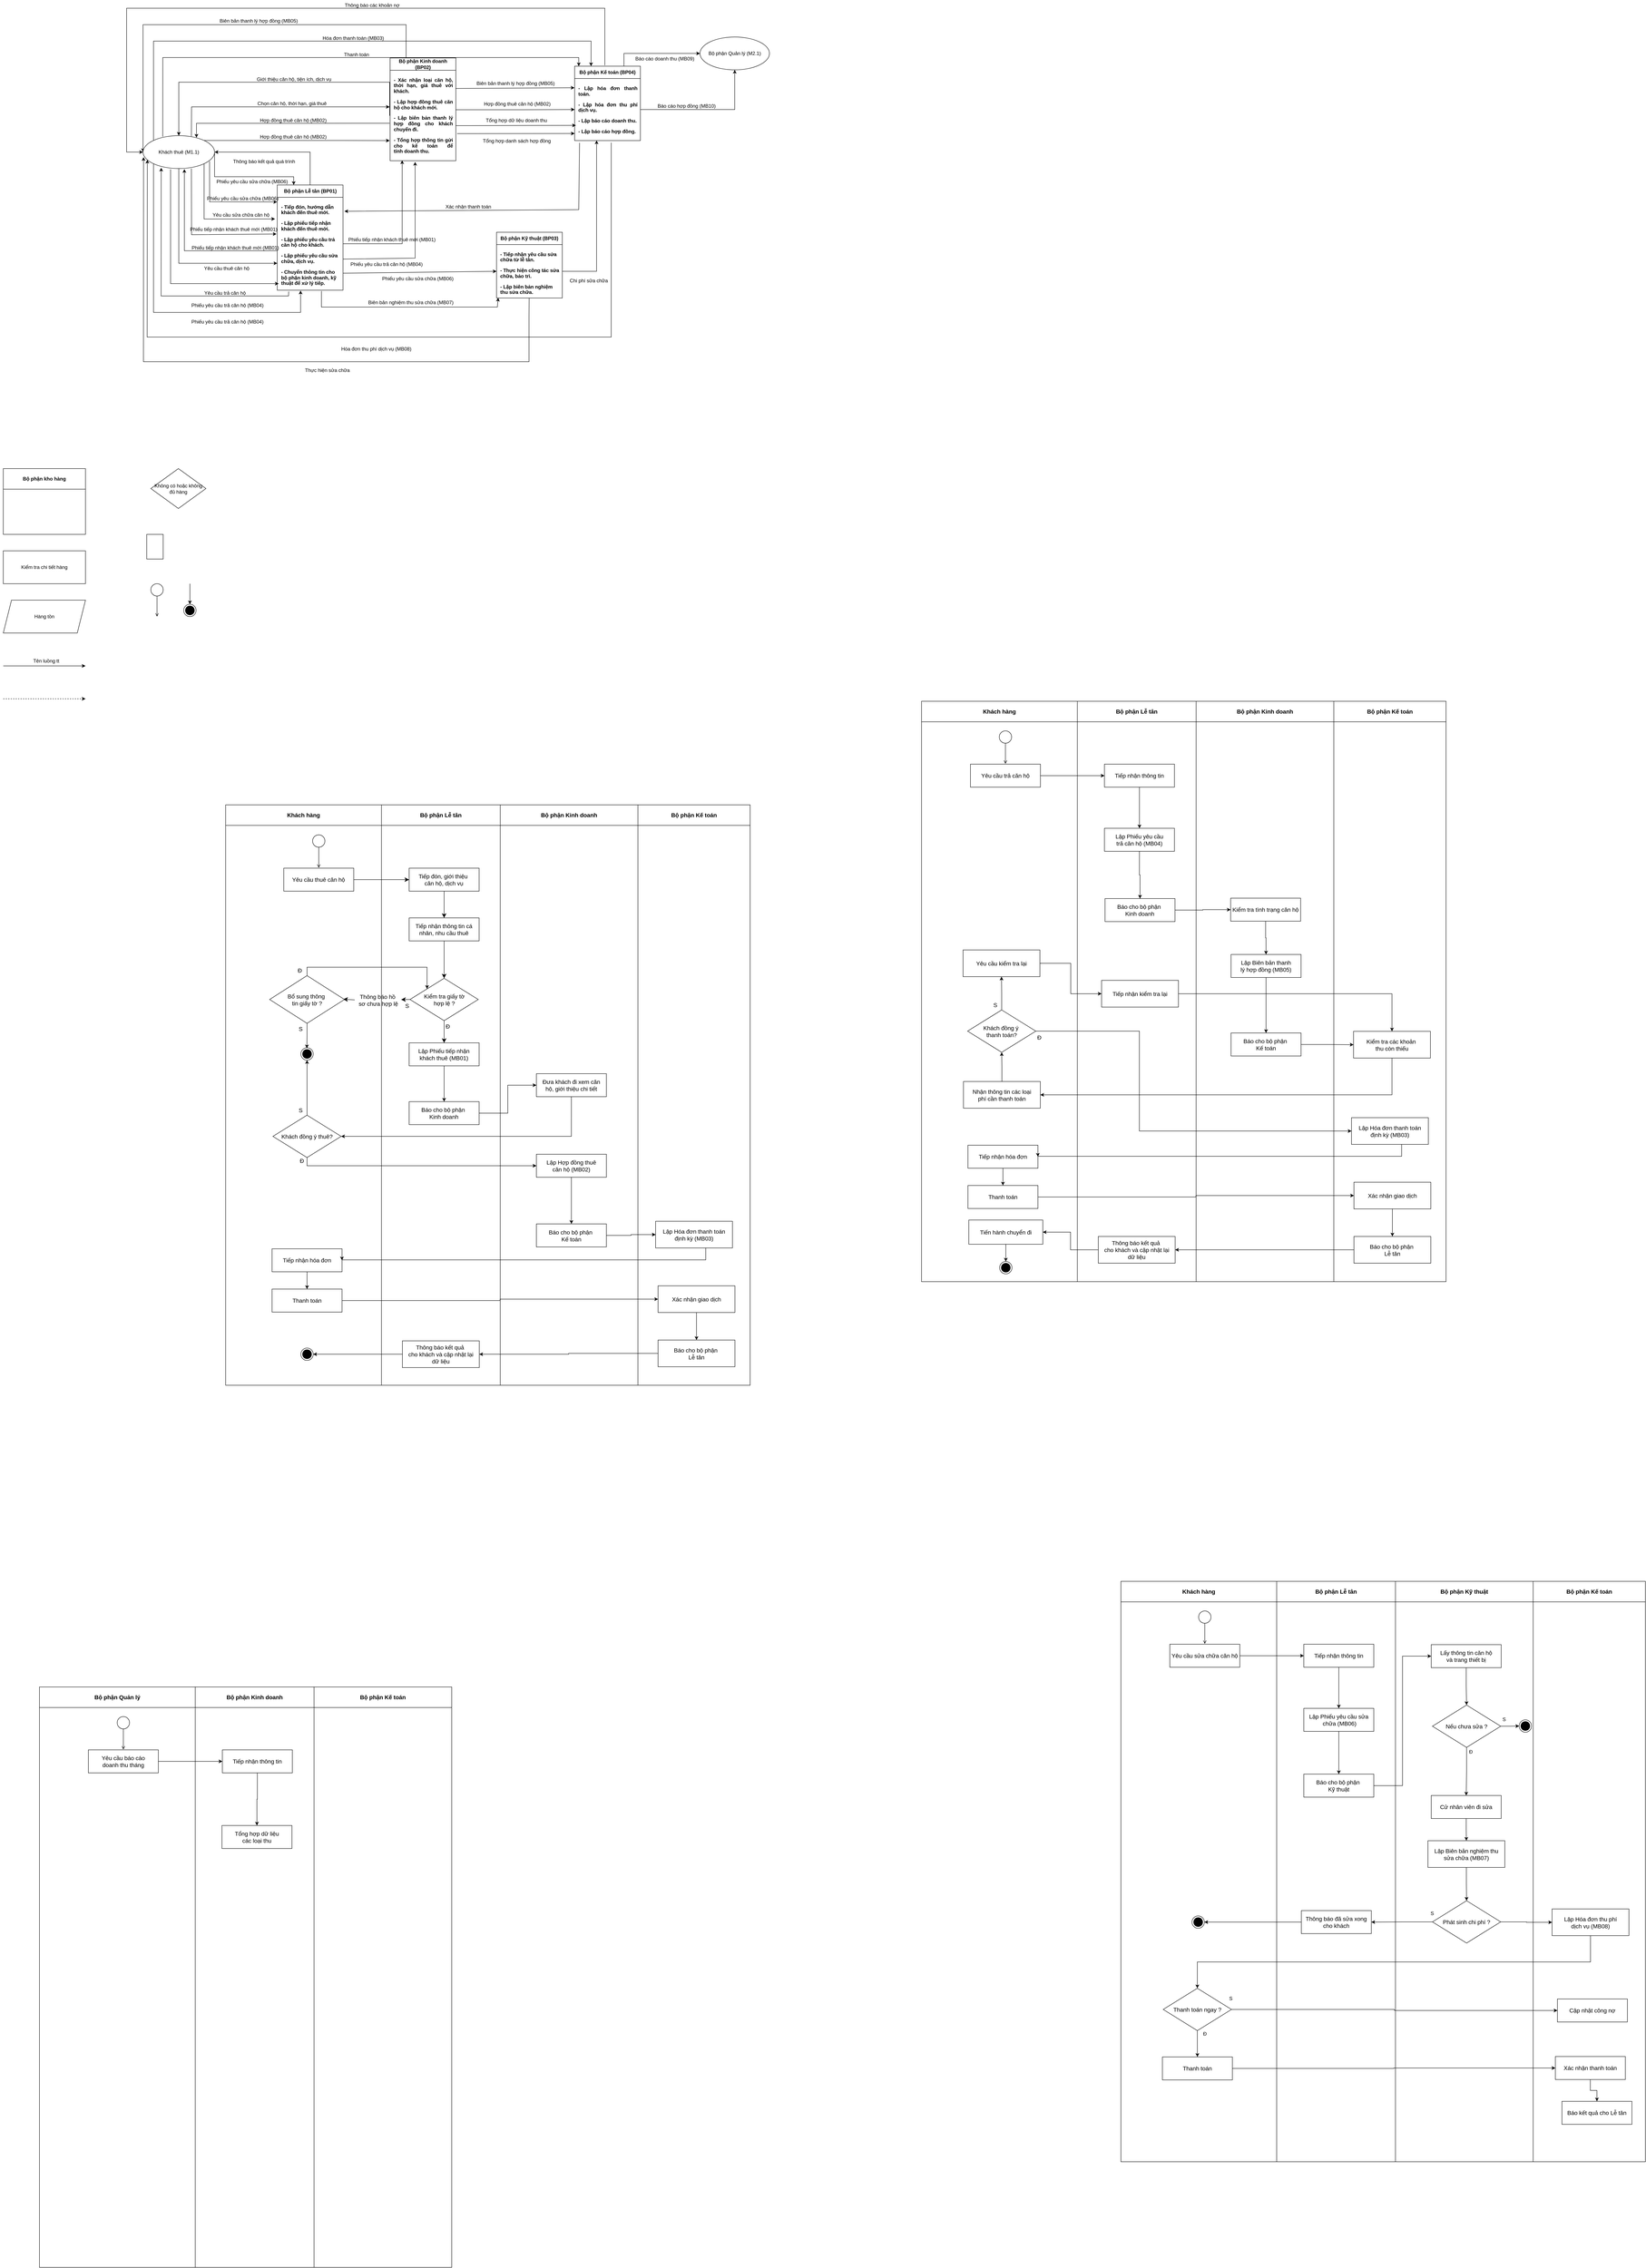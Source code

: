 <mxfile version="28.1.1">
  <diagram name="Trang-1" id="_7j_OcBcdc0eN0vQQsOP">
    <mxGraphModel dx="879" dy="1129" grid="0" gridSize="10" guides="0" tooltips="1" connect="1" arrows="1" fold="1" page="0" pageScale="1" pageWidth="827" pageHeight="1169" background="none" math="0" shadow="0">
      <root>
        <mxCell id="0" />
        <mxCell id="1" parent="0" />
        <mxCell id="ZnyHOmNSNu3riY8bAgTM-7" style="edgeStyle=orthogonalEdgeStyle;rounded=0;orthogonalLoop=1;jettySize=auto;html=1;exitX=0.5;exitY=0;exitDx=0;exitDy=0;entryX=1;entryY=0.5;entryDx=0;entryDy=0;fontSize=12;" parent="1" source="Vl2WKeMVYZH-rLU12oZ2-11" target="Vl2WKeMVYZH-rLU12oZ2-40" edge="1">
          <mxGeometry relative="1" as="geometry" />
        </mxCell>
        <mxCell id="Vl2WKeMVYZH-rLU12oZ2-11" value="Bộ phận Lễ tân (BP01)" style="swimlane;fontStyle=1;childLayout=stackLayout;horizontal=1;startSize=30;horizontalStack=0;resizeParent=1;resizeParentMax=0;resizeLast=0;collapsible=1;marginBottom=0;whiteSpace=wrap;html=1;swimlaneLine=1;fontFamily=Helvetica;fontSize=12;spacing=5;labelBackgroundColor=none;labelBorderColor=none;textShadow=0;" parent="1" vertex="1">
          <mxGeometry x="1066.5" y="390" width="160" height="256" as="geometry">
            <mxRectangle x="66" y="302" width="133" height="32" as="alternateBounds" />
          </mxGeometry>
        </mxCell>
        <mxCell id="Vl2WKeMVYZH-rLU12oZ2-12" value="&lt;p style=&quot;line-height:115%;vertical-align:baseline&quot; class=&quot;MsoNormal&quot;&gt;&lt;span style=&quot;mso-bidi-font-size:14.0pt;line-height:115%;mso-fareast-font-family:&amp;quot;Times New Roman&amp;quot;;&amp;lt;br/&amp;gt;mso-bidi-font-family:&amp;quot;Times New Roman&amp;quot;&quot;&gt;&lt;font&gt;- Tiếp đón, hướng dẫn khách đến thuê mới.&lt;/font&gt;&lt;/span&gt;&lt;/p&gt;&lt;p style=&quot;line-height:115%;vertical-align:baseline&quot; class=&quot;MsoNormal&quot;&gt;&lt;span style=&quot;mso-bidi-font-size:14.0pt;line-height:115%;mso-fareast-font-family:&amp;quot;Times New Roman&amp;quot;;&amp;lt;br/&amp;gt;mso-bidi-font-family:&amp;quot;Times New Roman&amp;quot;&quot;&gt;&lt;span style=&quot;line-height: 106%;&quot;&gt;&lt;font&gt;- Lập phiếu tiếp nhận khách đến thuê mới.&lt;/font&gt;&lt;/span&gt;&lt;/span&gt;&lt;/p&gt;&lt;p style=&quot;line-height:115%;vertical-align:baseline&quot; class=&quot;MsoNormal&quot;&gt;&lt;span style=&quot;mso-bidi-font-size:14.0pt;line-height:115%;mso-fareast-font-family:&amp;quot;Times New Roman&amp;quot;;&amp;lt;br/&amp;gt;mso-bidi-font-family:&amp;quot;Times New Roman&amp;quot;&quot;&gt;&lt;font&gt;&lt;span style=&quot;line-height: 106%;&quot;&gt;&lt;/span&gt;&lt;/font&gt;&lt;/span&gt;&lt;/p&gt;&lt;p style=&quot;line-height:115%;vertical-align:baseline&quot; class=&quot;MsoNormal&quot;&gt;&lt;span style=&quot;mso-bidi-font-size:14.0pt;line-height:115%;mso-fareast-font-family:&amp;quot;Times New Roman&amp;quot;;&amp;lt;br/&amp;gt;mso-bidi-font-family:&amp;quot;Times New Roman&amp;quot;&quot;&gt;&lt;font&gt;- Lập phiếu yêu cầu trả căn hộ cho khách.&lt;/font&gt;&lt;/span&gt;&lt;/p&gt;&lt;p style=&quot;line-height:115%;vertical-align:baseline&quot; class=&quot;MsoNormal&quot;&gt;&lt;span style=&quot;mso-bidi-font-size:14.0pt;line-height:115%;mso-fareast-font-family:&amp;quot;Times New Roman&amp;quot;;&amp;lt;br/&amp;gt;mso-bidi-font-family:&amp;quot;Times New Roman&amp;quot;&quot;&gt;&lt;span style=&quot;line-height: 106%;&quot;&gt;&lt;font&gt;- Lập phiếu yêu cầu sửa chữa, dịch vụ.&lt;/font&gt;&lt;/span&gt;&lt;/span&gt;&lt;/p&gt;&lt;p style=&quot;line-height:115%;vertical-align:baseline&quot; class=&quot;MsoNormal&quot;&gt;&lt;span style=&quot;mso-bidi-font-size:14.0pt;line-height:115%;mso-fareast-font-family:&amp;quot;Times New Roman&amp;quot;;&amp;lt;br/&amp;gt;mso-bidi-font-family:&amp;quot;Times New Roman&amp;quot;&quot;&gt;&lt;span style=&quot;line-height: 106%;&quot;&gt;&lt;font&gt;&lt;span style=&quot;line-height: 106%;&quot;&gt;- Chuyển thông tin cho bộ phận kinh doanh, kỹ thuật để xử lý tiếp.&lt;/span&gt;&lt;/font&gt;&lt;/span&gt;&lt;/span&gt;&lt;/p&gt;" style="text;strokeColor=none;fillColor=none;align=left;verticalAlign=middle;spacingLeft=4;spacingRight=4;overflow=hidden;points=[[0,0.5],[1,0.5]];portConstraint=eastwest;rotatable=0;whiteSpace=wrap;html=1;fontFamily=Helvetica;fontSize=12;spacing=5;labelBackgroundColor=none;labelBorderColor=none;textShadow=0;fontStyle=1" parent="Vl2WKeMVYZH-rLU12oZ2-11" vertex="1">
          <mxGeometry y="30" width="160" height="226" as="geometry" />
        </mxCell>
        <mxCell id="ZnyHOmNSNu3riY8bAgTM-16" style="edgeStyle=orthogonalEdgeStyle;rounded=0;orthogonalLoop=1;jettySize=auto;html=1;exitX=0.75;exitY=0;exitDx=0;exitDy=0;entryX=0;entryY=0.5;entryDx=0;entryDy=0;fontSize=12;" parent="1" source="Vl2WKeMVYZH-rLU12oZ2-33" target="Vl2WKeMVYZH-rLU12oZ2-41" edge="1">
          <mxGeometry relative="1" as="geometry" />
        </mxCell>
        <mxCell id="Vl2WKeMVYZH-rLU12oZ2-33" value="Bộ phận Kế toán (BP04)" style="swimlane;fontStyle=1;childLayout=stackLayout;horizontal=1;startSize=30;horizontalStack=0;resizeParent=1;resizeParentMax=0;resizeLast=0;collapsible=1;marginBottom=0;whiteSpace=wrap;html=1;swimlaneLine=1;fontFamily=Helvetica;fontSize=12;spacing=5;labelBackgroundColor=none;labelBorderColor=none;textShadow=0;" parent="1" vertex="1">
          <mxGeometry x="1790" y="101" width="160" height="181" as="geometry">
            <mxRectangle x="66" y="302" width="133" height="32" as="alternateBounds" />
          </mxGeometry>
        </mxCell>
        <mxCell id="Vl2WKeMVYZH-rLU12oZ2-34" value="&lt;p style=&quot;text-align:justify;line-height:115%;vertical-align:&amp;lt;br/&amp;gt;baseline&quot; class=&quot;MsoNormal&quot;&gt;&lt;span style=&quot;mso-bidi-font-size:14.0pt;line-height:115%;mso-fareast-font-family:&amp;lt;br/&amp;gt;&amp;quot;Times New Roman&amp;quot;;mso-bidi-font-family:&amp;quot;Times New Roman&amp;quot;&quot;&gt;&lt;font&gt;- Lập hóa đơn thanh toán.&lt;/font&gt;&lt;/span&gt;&lt;/p&gt;&lt;p style=&quot;text-align:justify;line-height:115%;vertical-align:&amp;lt;br/&amp;gt;baseline&quot; class=&quot;MsoNormal&quot;&gt;&lt;span style=&quot;mso-bidi-font-size:14.0pt;line-height:115%;mso-fareast-font-family:&amp;lt;br/&amp;gt;&amp;quot;Times New Roman&amp;quot;;mso-bidi-font-family:&amp;quot;Times New Roman&amp;quot;&quot;&gt;&lt;font&gt;- Lập hóa đơn thu phí dịch vụ.&lt;/font&gt;&lt;/span&gt;&lt;/p&gt;&lt;p style=&quot;text-align:justify;line-height:115%;vertical-align:&amp;lt;br/&amp;gt;baseline&quot; class=&quot;MsoNormal&quot;&gt;&lt;span style=&quot;mso-bidi-font-size:14.0pt;line-height:115%;mso-fareast-font-family:&amp;lt;br/&amp;gt;&amp;quot;Times New Roman&amp;quot;;mso-bidi-font-family:&amp;quot;Times New Roman&amp;quot;&quot;&gt;&lt;font&gt;- Lập báo cáo doanh thu.&lt;/font&gt;&lt;/span&gt;&lt;/p&gt;&lt;p style=&quot;line-height:115%;vertical-align:baseline&quot; class=&quot;MsoNormal&quot;&gt;&lt;span style=&quot;line-height: 106%;&quot;&gt;&lt;font&gt;- Lập báo cáo hợp đồng.&lt;/font&gt;&lt;/span&gt;&lt;/p&gt;" style="text;strokeColor=none;fillColor=none;align=left;verticalAlign=middle;spacingLeft=4;spacingRight=4;overflow=hidden;points=[[0,0.5],[1,0.5]];portConstraint=eastwest;rotatable=0;whiteSpace=wrap;html=1;fontFamily=Helvetica;fontSize=12;spacing=5;labelBackgroundColor=none;labelBorderColor=none;textShadow=0;fontStyle=1" parent="Vl2WKeMVYZH-rLU12oZ2-33" vertex="1">
          <mxGeometry y="30" width="160" height="151" as="geometry" />
        </mxCell>
        <mxCell id="sWQ5SFZcCKlFku5nDvzA-76" style="edgeStyle=orthogonalEdgeStyle;rounded=0;orthogonalLoop=1;jettySize=auto;html=1;exitX=0.25;exitY=0;exitDx=0;exitDy=0;entryX=0;entryY=0.5;entryDx=0;entryDy=0;fontFamily=Helvetica;fontSize=12;" parent="1" source="Vl2WKeMVYZH-rLU12oZ2-35" target="Vl2WKeMVYZH-rLU12oZ2-40" edge="1">
          <mxGeometry relative="1" as="geometry">
            <Array as="points">
              <mxPoint x="1380" />
              <mxPoint x="740" />
            </Array>
          </mxGeometry>
        </mxCell>
        <mxCell id="Vl2WKeMVYZH-rLU12oZ2-35" value="Bộ phận Kinh doanh (BP02)" style="swimlane;fontStyle=1;childLayout=stackLayout;horizontal=1;startSize=30;horizontalStack=0;resizeParent=1;resizeParentMax=0;resizeLast=0;collapsible=1;marginBottom=0;whiteSpace=wrap;html=1;swimlaneLine=1;fontFamily=Helvetica;fontSize=12;spacing=5;labelBackgroundColor=none;labelBorderColor=none;textShadow=0;" parent="1" vertex="1">
          <mxGeometry x="1341" y="81" width="160" height="250" as="geometry">
            <mxRectangle x="66" y="302" width="133" height="32" as="alternateBounds" />
          </mxGeometry>
        </mxCell>
        <mxCell id="Vl2WKeMVYZH-rLU12oZ2-36" value="&lt;p style=&quot;text-align:justify;line-height:115%;vertical-align:&amp;lt;br/&amp;gt;baseline&quot; class=&quot;MsoNormal&quot;&gt;&lt;span style=&quot;mso-bidi-font-size:14.0pt;line-height:115%;mso-fareast-font-family:&amp;lt;br/&amp;gt;&amp;quot;Times New Roman&amp;quot;;mso-bidi-font-family:&amp;quot;Times New Roman&amp;quot;&quot;&gt;&lt;font&gt;- Xác nhận loại căn hộ, thời hạn, giá thuê với khách.&lt;/font&gt;&lt;/span&gt;&lt;/p&gt;&lt;p style=&quot;text-align:justify;line-height:115%;vertical-align:&amp;lt;br/&amp;gt;baseline&quot; class=&quot;MsoNormal&quot;&gt;&lt;span style=&quot;mso-bidi-font-size:14.0pt;line-height:115%;mso-fareast-font-family:&amp;lt;br/&amp;gt;&amp;quot;Times New Roman&amp;quot;;mso-bidi-font-family:&amp;quot;Times New Roman&amp;quot;&quot;&gt;&lt;font&gt;- Lập hợp đồng thuê căn hộ cho khách mới.&lt;/font&gt;&lt;/span&gt;&lt;/p&gt;&lt;p style=&quot;text-align:justify;line-height:115%;vertical-align:&amp;lt;br/&amp;gt;baseline&quot; class=&quot;MsoNormal&quot;&gt;&lt;span style=&quot;mso-bidi-font-size:14.0pt;line-height:115%;mso-fareast-font-family:&amp;lt;br/&amp;gt;&amp;quot;Times New Roman&amp;quot;;mso-bidi-font-family:&amp;quot;Times New Roman&amp;quot;&quot;&gt;&lt;font&gt;- Lập biên bản thanh lý hợp đồng cho khách chuyển đi.&lt;/font&gt;&lt;/span&gt;&lt;/p&gt;&lt;p style=&quot;text-align:justify;line-height:115%;vertical-align:&amp;lt;br/&amp;gt;baseline&quot; class=&quot;MsoNormal&quot;&gt;&lt;span style=&quot;background-color: transparent; color: light-dark(rgb(0, 0, 0), rgb(255, 255, 255)); text-align: left;&quot;&gt;- Tổng hợp thông tin gửi cho kế toán để tính&amp;nbsp;&lt;/span&gt;&lt;span style=&quot;background-color: transparent; color: light-dark(rgb(0, 0, 0), rgb(255, 255, 255)); text-align: left;&quot;&gt;doanh thu.&lt;/span&gt;&lt;/p&gt;" style="text;strokeColor=none;fillColor=none;align=left;verticalAlign=middle;spacingLeft=4;spacingRight=4;overflow=hidden;points=[[0,0.5],[1,0.5]];portConstraint=eastwest;rotatable=0;whiteSpace=wrap;html=1;fontFamily=Helvetica;fontSize=12;spacing=5;labelBackgroundColor=none;labelBorderColor=none;textShadow=0;fontStyle=1" parent="Vl2WKeMVYZH-rLU12oZ2-35" vertex="1">
          <mxGeometry y="30" width="160" height="220" as="geometry" />
        </mxCell>
        <mxCell id="Vl2WKeMVYZH-rLU12oZ2-37" value="Bộ phận Kỹ thuật (BP03)" style="swimlane;fontStyle=1;childLayout=stackLayout;horizontal=1;startSize=30;horizontalStack=0;resizeParent=1;resizeParentMax=0;resizeLast=0;collapsible=1;marginBottom=0;whiteSpace=wrap;html=1;swimlaneLine=1;fontFamily=Helvetica;fontSize=12;spacing=5;labelBackgroundColor=none;labelBorderColor=none;textShadow=0;" parent="1" vertex="1">
          <mxGeometry x="1600" y="505" width="160" height="160" as="geometry">
            <mxRectangle x="66" y="302" width="133" height="32" as="alternateBounds" />
          </mxGeometry>
        </mxCell>
        <mxCell id="Vl2WKeMVYZH-rLU12oZ2-38" value="&lt;p style=&quot;line-height: 115%;&quot; class=&quot;MsoNormal&quot;&gt;&lt;span style=&quot;mso-bidi-font-size:14.0pt;line-height:115%;mso-fareast-font-family:&amp;lt;br/&amp;gt;&amp;quot;Times New Roman&amp;quot;;mso-bidi-font-family:&amp;quot;Times New Roman&amp;quot;&quot;&gt;&lt;font&gt;- Tiếp nhận yêu cầu sửa chữa từ lễ tân.&lt;/font&gt;&lt;/span&gt;&lt;/p&gt;&lt;p style=&quot;line-height: 115%;&quot; class=&quot;MsoNormal&quot;&gt;&lt;span style=&quot;mso-bidi-font-size:14.0pt;line-height:115%;mso-fareast-font-family:&amp;lt;br/&amp;gt;&amp;quot;Times New Roman&amp;quot;;mso-bidi-font-family:&amp;quot;Times New Roman&amp;quot;&quot;&gt;&lt;font&gt;- Thực hiện công tác sửa chữa, bảo trì.&lt;/font&gt;&lt;/span&gt;&lt;/p&gt;&lt;p style=&quot;line-height:115%;vertical-align:baseline&quot; class=&quot;MsoNormal&quot;&gt;&lt;span style=&quot;line-height: 106%;&quot;&gt;&lt;font&gt;- Lập biên bản nghiệm thu sửa chữa.&lt;/font&gt;&lt;/span&gt;&lt;/p&gt;" style="text;strokeColor=none;fillColor=none;align=left;verticalAlign=middle;spacingLeft=4;spacingRight=4;overflow=hidden;points=[[0,0.5],[1,0.5]];portConstraint=eastwest;rotatable=0;whiteSpace=wrap;html=1;fontFamily=Helvetica;fontSize=12;spacing=5;labelBackgroundColor=none;labelBorderColor=none;textShadow=0;fontStyle=1" parent="Vl2WKeMVYZH-rLU12oZ2-37" vertex="1">
          <mxGeometry y="30" width="160" height="130" as="geometry" />
        </mxCell>
        <mxCell id="sWQ5SFZcCKlFku5nDvzA-60" style="edgeStyle=orthogonalEdgeStyle;rounded=0;orthogonalLoop=1;jettySize=auto;html=1;exitX=0;exitY=0;exitDx=0;exitDy=0;entryX=0.25;entryY=0;entryDx=0;entryDy=0;fontFamily=Helvetica;fontSize=12;" parent="1" source="Vl2WKeMVYZH-rLU12oZ2-40" target="Vl2WKeMVYZH-rLU12oZ2-33" edge="1">
          <mxGeometry relative="1" as="geometry">
            <Array as="points">
              <mxPoint x="766" y="40" />
              <mxPoint x="1830" y="40" />
            </Array>
          </mxGeometry>
        </mxCell>
        <mxCell id="sWQ5SFZcCKlFku5nDvzA-87" style="edgeStyle=orthogonalEdgeStyle;rounded=0;orthogonalLoop=1;jettySize=auto;html=1;exitX=1;exitY=0.5;exitDx=0;exitDy=0;entryX=0.25;entryY=0;entryDx=0;entryDy=0;fontSize=12;" parent="1" source="Vl2WKeMVYZH-rLU12oZ2-40" target="Vl2WKeMVYZH-rLU12oZ2-11" edge="1">
          <mxGeometry relative="1" as="geometry">
            <Array as="points">
              <mxPoint x="914" y="370" />
              <mxPoint x="1106" y="370" />
            </Array>
          </mxGeometry>
        </mxCell>
        <mxCell id="Vl2WKeMVYZH-rLU12oZ2-40" value="&lt;font&gt;Khách thuê (M1.1)&lt;/font&gt;" style="ellipse;whiteSpace=wrap;html=1;fontFamily=Helvetica;fontSize=12;" parent="1" vertex="1">
          <mxGeometry x="740" y="270" width="174" height="80" as="geometry" />
        </mxCell>
        <mxCell id="Vl2WKeMVYZH-rLU12oZ2-41" value="&lt;font&gt;Bộ phận Quản lý (M2.1)&lt;/font&gt;" style="ellipse;whiteSpace=wrap;html=1;fontFamily=Helvetica;fontSize=12;" parent="1" vertex="1">
          <mxGeometry x="2095" y="30" width="169" height="80" as="geometry" />
        </mxCell>
        <mxCell id="sWQ5SFZcCKlFku5nDvzA-26" value="Yêu cầu thuê căn hộ" style="text;html=1;align=center;verticalAlign=middle;resizable=0;points=[];autosize=1;strokeColor=none;fillColor=none;fontFamily=Helvetica;fontSize=12;" parent="1" vertex="1">
          <mxGeometry x="879" y="580" width="128" height="26" as="geometry" />
        </mxCell>
        <mxCell id="sWQ5SFZcCKlFku5nDvzA-29" style="edgeStyle=orthogonalEdgeStyle;rounded=0;orthogonalLoop=1;jettySize=auto;html=1;exitX=0;exitY=0.5;exitDx=0;exitDy=0;entryX=0.5;entryY=0;entryDx=0;entryDy=0;fontFamily=Helvetica;fontSize=12;" parent="1" source="Vl2WKeMVYZH-rLU12oZ2-36" target="Vl2WKeMVYZH-rLU12oZ2-40" edge="1">
          <mxGeometry relative="1" as="geometry">
            <Array as="points">
              <mxPoint x="1340" y="140" />
              <mxPoint x="827" y="140" />
            </Array>
          </mxGeometry>
        </mxCell>
        <mxCell id="sWQ5SFZcCKlFku5nDvzA-30" value="Giới thiệu căn hộ, tiện ích, dịch vụ" style="text;html=1;align=center;verticalAlign=middle;resizable=0;points=[];autosize=1;strokeColor=none;fillColor=none;fontFamily=Helvetica;fontSize=12;" parent="1" vertex="1">
          <mxGeometry x="1007" y="120" width="199" height="26" as="geometry" />
        </mxCell>
        <mxCell id="sWQ5SFZcCKlFku5nDvzA-41" value="Phiếu tiếp nhận khách thuê mới (MB01)" style="text;html=1;align=center;verticalAlign=middle;resizable=0;points=[];autosize=1;strokeColor=none;fillColor=none;fontSize=12;fontFamily=Helvetica;" parent="1" vertex="1">
          <mxGeometry x="849" y="530" width="230" height="26" as="geometry" />
        </mxCell>
        <mxCell id="sWQ5SFZcCKlFku5nDvzA-44" value="Phiếu tiếp nhận khách thuê mới (MB01)" style="text;html=1;align=center;verticalAlign=middle;resizable=0;points=[];autosize=1;strokeColor=none;fillColor=none;fontSize=12;fontFamily=Helvetica;" parent="1" vertex="1">
          <mxGeometry x="845" y="485" width="230" height="26" as="geometry" />
        </mxCell>
        <mxCell id="sWQ5SFZcCKlFku5nDvzA-45" value="Phiếu tiếp nhận khách thuê mới (MB01)" style="text;html=1;align=center;verticalAlign=middle;resizable=0;points=[];autosize=1;strokeColor=none;fillColor=none;fontSize=12;fontFamily=Helvetica;" parent="1" vertex="1">
          <mxGeometry x="1230" y="510" width="230" height="26" as="geometry" />
        </mxCell>
        <mxCell id="sWQ5SFZcCKlFku5nDvzA-46" style="edgeStyle=orthogonalEdgeStyle;rounded=0;orthogonalLoop=1;jettySize=auto;html=1;exitX=0;exitY=0.5;exitDx=0;exitDy=0;entryX=0.578;entryY=1.018;entryDx=0;entryDy=0;entryPerimeter=0;fontFamily=Helvetica;fontSize=12;" parent="1" source="Vl2WKeMVYZH-rLU12oZ2-12" target="Vl2WKeMVYZH-rLU12oZ2-40" edge="1">
          <mxGeometry relative="1" as="geometry">
            <Array as="points">
              <mxPoint x="1067" y="550" />
              <mxPoint x="841" y="550" />
            </Array>
          </mxGeometry>
        </mxCell>
        <mxCell id="sWQ5SFZcCKlFku5nDvzA-47" value="" style="endArrow=classic;html=1;rounded=0;exitX=0.676;exitY=0.999;exitDx=0;exitDy=0;exitPerimeter=0;entryX=-0.011;entryY=0.395;entryDx=0;entryDy=0;entryPerimeter=0;fontFamily=Helvetica;fontSize=12;" parent="1" source="Vl2WKeMVYZH-rLU12oZ2-40" target="Vl2WKeMVYZH-rLU12oZ2-12" edge="1">
          <mxGeometry width="50" height="50" relative="1" as="geometry">
            <mxPoint x="1070" y="440" as="sourcePoint" />
            <mxPoint x="1120" y="390" as="targetPoint" />
            <Array as="points">
              <mxPoint x="858" y="511" />
            </Array>
          </mxGeometry>
        </mxCell>
        <mxCell id="sWQ5SFZcCKlFku5nDvzA-50" value="Chọn căn hộ, thời hạn, giá thuê" style="text;html=1;align=center;verticalAlign=middle;resizable=0;points=[];autosize=1;strokeColor=none;fillColor=none;fontFamily=Helvetica;fontSize=12;" parent="1" vertex="1">
          <mxGeometry x="1009" y="179" width="186" height="26" as="geometry" />
        </mxCell>
        <mxCell id="sWQ5SFZcCKlFku5nDvzA-51" value="" style="endArrow=classic;html=1;rounded=0;exitX=0.676;exitY=0.022;exitDx=0;exitDy=0;exitPerimeter=0;fontFamily=Helvetica;fontSize=12;" parent="1" source="Vl2WKeMVYZH-rLU12oZ2-40" edge="1">
          <mxGeometry width="50" height="50" relative="1" as="geometry">
            <mxPoint x="1130" y="430" as="sourcePoint" />
            <mxPoint x="1340" y="200" as="targetPoint" />
            <Array as="points">
              <mxPoint x="858" y="200" />
            </Array>
          </mxGeometry>
        </mxCell>
        <mxCell id="sWQ5SFZcCKlFku5nDvzA-52" value="" style="endArrow=classic;html=1;rounded=0;exitX=-0.007;exitY=0.586;exitDx=0;exitDy=0;exitPerimeter=0;entryX=0.747;entryY=0.061;entryDx=0;entryDy=0;entryPerimeter=0;fontFamily=Helvetica;fontSize=12;" parent="1" source="Vl2WKeMVYZH-rLU12oZ2-36" target="Vl2WKeMVYZH-rLU12oZ2-40" edge="1">
          <mxGeometry width="50" height="50" relative="1" as="geometry">
            <mxPoint x="1130" y="430" as="sourcePoint" />
            <mxPoint x="890" y="280" as="targetPoint" />
            <Array as="points">
              <mxPoint x="870" y="240" />
            </Array>
          </mxGeometry>
        </mxCell>
        <mxCell id="sWQ5SFZcCKlFku5nDvzA-54" value="Hợp đồng thuê căn hộ (MB02)" style="text;html=1;align=center;verticalAlign=middle;resizable=0;points=[];autosize=1;strokeColor=none;fillColor=none;fontFamily=Helvetica;fontSize=12;" parent="1" vertex="1">
          <mxGeometry x="1015" y="220" width="180" height="26" as="geometry" />
        </mxCell>
        <mxCell id="sWQ5SFZcCKlFku5nDvzA-55" value="Hợp đồng thuê căn hộ (MB02)" style="text;html=1;align=center;verticalAlign=middle;resizable=0;points=[];autosize=1;strokeColor=none;fillColor=none;fontFamily=Helvetica;fontSize=12;" parent="1" vertex="1">
          <mxGeometry x="1015" y="260" width="180" height="26" as="geometry" />
        </mxCell>
        <mxCell id="sWQ5SFZcCKlFku5nDvzA-56" style="edgeStyle=orthogonalEdgeStyle;rounded=0;orthogonalLoop=1;jettySize=auto;html=1;exitX=1;exitY=0;exitDx=0;exitDy=0;fontFamily=Helvetica;fontSize=12;" parent="1" source="Vl2WKeMVYZH-rLU12oZ2-40" edge="1">
          <mxGeometry relative="1" as="geometry">
            <mxPoint x="1340" y="282" as="targetPoint" />
            <Array as="points">
              <mxPoint x="1230" y="282" />
              <mxPoint x="1230" y="282" />
            </Array>
          </mxGeometry>
        </mxCell>
        <mxCell id="sWQ5SFZcCKlFku5nDvzA-59" value="Hợp đồng thuê căn hộ (MB02)" style="text;html=1;align=center;verticalAlign=middle;resizable=0;points=[];autosize=1;strokeColor=none;fillColor=none;fontFamily=Helvetica;fontSize=12;" parent="1" vertex="1">
          <mxGeometry x="1560" y="180" width="180" height="26" as="geometry" />
        </mxCell>
        <mxCell id="sWQ5SFZcCKlFku5nDvzA-61" value="Hóa đơn thanh toán (MB03)" style="text;html=1;align=center;verticalAlign=middle;resizable=0;points=[];autosize=1;strokeColor=none;fillColor=none;fontFamily=Helvetica;fontSize=12;" parent="1" vertex="1">
          <mxGeometry x="1167" y="20" width="167" height="26" as="geometry" />
        </mxCell>
        <mxCell id="sWQ5SFZcCKlFku5nDvzA-62" value="" style="endArrow=classic;html=1;rounded=0;exitX=0.275;exitY=0.032;exitDx=0;exitDy=0;exitPerimeter=0;entryX=0.063;entryY=0;entryDx=0;entryDy=0;entryPerimeter=0;fontFamily=Helvetica;fontSize=12;" parent="1" source="Vl2WKeMVYZH-rLU12oZ2-40" target="Vl2WKeMVYZH-rLU12oZ2-33" edge="1">
          <mxGeometry width="50" height="50" relative="1" as="geometry">
            <mxPoint x="1290" y="420" as="sourcePoint" />
            <mxPoint x="1340" y="370" as="targetPoint" />
            <Array as="points">
              <mxPoint x="788" y="80" />
              <mxPoint x="1250" y="80" />
              <mxPoint x="1800" y="80" />
            </Array>
          </mxGeometry>
        </mxCell>
        <mxCell id="sWQ5SFZcCKlFku5nDvzA-63" value="Thanh toán" style="text;html=1;align=center;verticalAlign=middle;resizable=0;points=[];autosize=1;strokeColor=none;fillColor=none;fontFamily=Helvetica;fontSize=12;" parent="1" vertex="1">
          <mxGeometry x="1219" y="60" width="79" height="26" as="geometry" />
        </mxCell>
        <mxCell id="sWQ5SFZcCKlFku5nDvzA-66" value="Yêu cầu trả căn hộ" style="text;html=1;align=center;verticalAlign=middle;resizable=0;points=[];autosize=1;strokeColor=none;fillColor=none;fontFamily=Helvetica;fontSize=12;" parent="1" vertex="1">
          <mxGeometry x="879" y="640" width="119" height="26" as="geometry" />
        </mxCell>
        <mxCell id="sWQ5SFZcCKlFku5nDvzA-68" value="Phiếu yêu cầu trả căn hộ (MB04)" style="text;html=1;align=center;verticalAlign=middle;resizable=0;points=[];autosize=1;strokeColor=none;fillColor=none;fontSize=12;fontFamily=Helvetica;" parent="1" vertex="1">
          <mxGeometry x="848" y="670" width="193" height="26" as="geometry" />
        </mxCell>
        <mxCell id="sWQ5SFZcCKlFku5nDvzA-69" style="edgeStyle=orthogonalEdgeStyle;rounded=0;orthogonalLoop=1;jettySize=auto;html=1;exitX=0.385;exitY=1.022;exitDx=0;exitDy=0;exitPerimeter=0;fontFamily=Helvetica;fontSize=12;" parent="1" source="Vl2WKeMVYZH-rLU12oZ2-40" edge="1">
          <mxGeometry relative="1" as="geometry">
            <mxPoint x="1070" y="630" as="targetPoint" />
            <Array as="points">
              <mxPoint x="807" y="630" />
            </Array>
          </mxGeometry>
        </mxCell>
        <mxCell id="sWQ5SFZcCKlFku5nDvzA-71" value="" style="endArrow=classic;html=1;rounded=0;exitX=0.174;exitY=1.013;exitDx=0;exitDy=0;exitPerimeter=0;entryX=0.254;entryY=0.976;entryDx=0;entryDy=0;entryPerimeter=0;fontFamily=Helvetica;fontSize=12;" parent="1" source="Vl2WKeMVYZH-rLU12oZ2-12" target="Vl2WKeMVYZH-rLU12oZ2-40" edge="1">
          <mxGeometry width="50" height="50" relative="1" as="geometry">
            <mxPoint x="1030" y="640" as="sourcePoint" />
            <mxPoint x="1080" y="590" as="targetPoint" />
            <Array as="points">
              <mxPoint x="1094" y="660" />
              <mxPoint x="784" y="660" />
            </Array>
          </mxGeometry>
        </mxCell>
        <mxCell id="sWQ5SFZcCKlFku5nDvzA-72" style="edgeStyle=orthogonalEdgeStyle;rounded=0;orthogonalLoop=1;jettySize=auto;html=1;exitX=0;exitY=1;exitDx=0;exitDy=0;entryX=0.355;entryY=1.004;entryDx=0;entryDy=0;entryPerimeter=0;fontFamily=Helvetica;fontSize=12;" parent="1" source="Vl2WKeMVYZH-rLU12oZ2-40" target="Vl2WKeMVYZH-rLU12oZ2-12" edge="1">
          <mxGeometry relative="1" as="geometry">
            <Array as="points">
              <mxPoint x="766" y="700" />
              <mxPoint x="1123" y="700" />
            </Array>
          </mxGeometry>
        </mxCell>
        <mxCell id="sWQ5SFZcCKlFku5nDvzA-73" value="Phiếu yêu cầu trả căn hộ (MB04)" style="text;html=1;align=center;verticalAlign=middle;resizable=0;points=[];autosize=1;strokeColor=none;fillColor=none;fontSize=12;fontFamily=Helvetica;" parent="1" vertex="1">
          <mxGeometry x="848" y="710" width="193" height="26" as="geometry" />
        </mxCell>
        <mxCell id="sWQ5SFZcCKlFku5nDvzA-74" value="" style="endArrow=classic;html=1;rounded=0;exitX=1.001;exitY=0.665;exitDx=0;exitDy=0;exitPerimeter=0;entryX=0.381;entryY=1.013;entryDx=0;entryDy=0;entryPerimeter=0;fontFamily=Helvetica;fontSize=12;" parent="1" source="Vl2WKeMVYZH-rLU12oZ2-12" target="Vl2WKeMVYZH-rLU12oZ2-36" edge="1">
          <mxGeometry width="50" height="50" relative="1" as="geometry">
            <mxPoint x="1250" y="650" as="sourcePoint" />
            <mxPoint x="1300" y="600" as="targetPoint" />
            <Array as="points">
              <mxPoint x="1402" y="568" />
            </Array>
          </mxGeometry>
        </mxCell>
        <mxCell id="sWQ5SFZcCKlFku5nDvzA-75" value="Phiếu yêu cầu trả căn hộ (MB04)" style="text;html=1;align=center;verticalAlign=middle;resizable=0;points=[];autosize=1;strokeColor=none;fillColor=none;fontSize=12;fontFamily=Helvetica;" parent="1" vertex="1">
          <mxGeometry x="1235.5" y="570" width="193" height="26" as="geometry" />
        </mxCell>
        <mxCell id="sWQ5SFZcCKlFku5nDvzA-78" value="Biên bản thanh lý hợp đồng (MB05)" style="text;html=1;align=center;verticalAlign=middle;resizable=0;points=[];autosize=1;strokeColor=none;fillColor=none;fontFamily=Helvetica;fontSize=12;" parent="1" vertex="1">
          <mxGeometry x="917" y="-22" width="208" height="26" as="geometry" />
        </mxCell>
        <mxCell id="sWQ5SFZcCKlFku5nDvzA-79" value="" style="endArrow=classic;html=1;rounded=0;exitX=0.995;exitY=0.201;exitDx=0;exitDy=0;exitPerimeter=0;entryX=-0.002;entryY=0.149;entryDx=0;entryDy=0;entryPerimeter=0;fontSize=12;" parent="1" source="Vl2WKeMVYZH-rLU12oZ2-36" target="Vl2WKeMVYZH-rLU12oZ2-34" edge="1">
          <mxGeometry width="50" height="50" relative="1" as="geometry">
            <mxPoint x="1500" y="460" as="sourcePoint" />
            <mxPoint x="1550" y="410" as="targetPoint" />
          </mxGeometry>
        </mxCell>
        <mxCell id="sWQ5SFZcCKlFku5nDvzA-80" value="Biên bản thanh lý hợp đồng (MB05)" style="text;html=1;align=center;verticalAlign=middle;resizable=0;points=[];autosize=1;strokeColor=none;fillColor=none;fontFamily=Helvetica;fontSize=12;" parent="1" vertex="1">
          <mxGeometry x="1542" y="130" width="208" height="26" as="geometry" />
        </mxCell>
        <mxCell id="sWQ5SFZcCKlFku5nDvzA-81" style="edgeStyle=orthogonalEdgeStyle;rounded=0;orthogonalLoop=1;jettySize=auto;html=1;exitX=0.459;exitY=-0.011;exitDx=0;exitDy=0;entryX=0;entryY=0.5;entryDx=0;entryDy=0;exitPerimeter=0;fontSize=12;" parent="1" source="Vl2WKeMVYZH-rLU12oZ2-33" target="Vl2WKeMVYZH-rLU12oZ2-40" edge="1">
          <mxGeometry relative="1" as="geometry">
            <mxPoint x="1863.39" y="100" as="sourcePoint" />
            <mxPoint x="740.002" y="322.56" as="targetPoint" />
            <Array as="points">
              <mxPoint x="1863" y="-40" />
              <mxPoint x="700" y="-40" />
              <mxPoint x="700" y="310" />
            </Array>
          </mxGeometry>
        </mxCell>
        <mxCell id="sWQ5SFZcCKlFku5nDvzA-82" value="Thông báo các khoản nợ" style="text;html=1;align=center;verticalAlign=middle;resizable=0;points=[];autosize=1;strokeColor=none;fillColor=none;fontSize=12;" parent="1" vertex="1">
          <mxGeometry x="1221" y="-60" width="151" height="26" as="geometry" />
        </mxCell>
        <mxCell id="sWQ5SFZcCKlFku5nDvzA-83" style="edgeStyle=orthogonalEdgeStyle;rounded=0;orthogonalLoop=1;jettySize=auto;html=1;exitX=1;exitY=1;exitDx=0;exitDy=0;entryX=-0.034;entryY=0.233;entryDx=0;entryDy=0;entryPerimeter=0;fontSize=12;" parent="1" source="Vl2WKeMVYZH-rLU12oZ2-40" target="Vl2WKeMVYZH-rLU12oZ2-12" edge="1">
          <mxGeometry relative="1" as="geometry" />
        </mxCell>
        <mxCell id="sWQ5SFZcCKlFku5nDvzA-86" value="Yêu cầu sửa chữa căn hộ" style="text;html=1;align=center;verticalAlign=middle;resizable=0;points=[];autosize=1;strokeColor=none;fillColor=none;fontFamily=Helvetica;fontSize=12;" parent="1" vertex="1">
          <mxGeometry x="900" y="450" width="156" height="26" as="geometry" />
        </mxCell>
        <mxCell id="sWQ5SFZcCKlFku5nDvzA-88" value="Phiếu yêu cầu sửa chữa (MB06)" style="text;html=1;align=center;verticalAlign=middle;resizable=0;points=[];autosize=1;strokeColor=none;fillColor=none;fontSize=12;fontFamily=Helvetica;" parent="1" vertex="1">
          <mxGeometry x="909" y="369" width="191" height="26" as="geometry" />
        </mxCell>
        <mxCell id="sWQ5SFZcCKlFku5nDvzA-89" value="" style="endArrow=classic;html=1;rounded=0;exitX=0.93;exitY=0.78;exitDx=0;exitDy=0;exitPerimeter=0;entryX=-0.002;entryY=0.05;entryDx=0;entryDy=0;entryPerimeter=0;fontSize=12;" parent="1" source="Vl2WKeMVYZH-rLU12oZ2-40" target="Vl2WKeMVYZH-rLU12oZ2-12" edge="1">
          <mxGeometry width="50" height="50" relative="1" as="geometry">
            <mxPoint x="990" y="390" as="sourcePoint" />
            <mxPoint x="1040" y="340" as="targetPoint" />
            <Array as="points">
              <mxPoint x="902" y="431" />
            </Array>
          </mxGeometry>
        </mxCell>
        <mxCell id="sWQ5SFZcCKlFku5nDvzA-90" value="Phiếu yêu cầu sửa chữa (MB06)" style="text;html=1;align=center;verticalAlign=middle;resizable=0;points=[];autosize=1;strokeColor=none;fillColor=none;fontSize=12;fontFamily=Helvetica;" parent="1" vertex="1">
          <mxGeometry x="886" y="410" width="191" height="26" as="geometry" />
        </mxCell>
        <mxCell id="sWQ5SFZcCKlFku5nDvzA-91" value="Phiếu yêu cầu sửa chữa (MB06)" style="text;html=1;align=center;verticalAlign=middle;resizable=0;points=[];autosize=1;strokeColor=none;fillColor=none;fontSize=12;fontFamily=Helvetica;" parent="1" vertex="1">
          <mxGeometry x="1312" y="605" width="191" height="26" as="geometry" />
        </mxCell>
        <mxCell id="sWQ5SFZcCKlFku5nDvzA-92" value="" style="endArrow=classic;html=1;rounded=0;exitX=1.004;exitY=0.817;exitDx=0;exitDy=0;exitPerimeter=0;entryX=0;entryY=0.5;entryDx=0;entryDy=0;fontSize=12;" parent="1" source="Vl2WKeMVYZH-rLU12oZ2-12" target="Vl2WKeMVYZH-rLU12oZ2-38" edge="1">
          <mxGeometry width="50" height="50" relative="1" as="geometry">
            <mxPoint x="1350" y="630" as="sourcePoint" />
            <mxPoint x="1400" y="580" as="targetPoint" />
          </mxGeometry>
        </mxCell>
        <mxCell id="sWQ5SFZcCKlFku5nDvzA-94" value="Biên bản nghiệm thu sửa chữa (MB07)" style="text;html=1;align=center;verticalAlign=middle;resizable=0;points=[];autosize=1;strokeColor=none;fillColor=none;fontSize=12;fontFamily=Helvetica;" parent="1" vertex="1">
          <mxGeometry x="1278" y="663" width="226" height="26" as="geometry" />
        </mxCell>
        <mxCell id="sWQ5SFZcCKlFku5nDvzA-96" value="Chi phí sửa chữa" style="text;html=1;align=center;verticalAlign=middle;resizable=0;points=[];autosize=1;strokeColor=none;fillColor=none;fontSize=12;fontFamily=Helvetica;" parent="1" vertex="1">
          <mxGeometry x="1768" y="610" width="111" height="26" as="geometry" />
        </mxCell>
        <mxCell id="sWQ5SFZcCKlFku5nDvzA-98" value="" style="endArrow=classic;html=1;rounded=0;exitX=0.557;exitY=1.034;exitDx=0;exitDy=0;exitPerimeter=0;entryX=0.06;entryY=0.734;entryDx=0;entryDy=0;entryPerimeter=0;fontSize=12;" parent="1" source="Vl2WKeMVYZH-rLU12oZ2-34" target="Vl2WKeMVYZH-rLU12oZ2-40" edge="1">
          <mxGeometry width="50" height="50" relative="1" as="geometry">
            <mxPoint x="1280" y="540" as="sourcePoint" />
            <mxPoint x="730" y="340" as="targetPoint" />
            <Array as="points">
              <mxPoint x="1879" y="760" />
              <mxPoint x="750" y="760" />
            </Array>
          </mxGeometry>
        </mxCell>
        <mxCell id="sWQ5SFZcCKlFku5nDvzA-100" value="Hóa đơn thu phí dịch vụ (MB08)" style="text;html=1;align=center;verticalAlign=middle;resizable=0;points=[];autosize=1;strokeColor=none;fillColor=none;fontSize=12;fontFamily=Helvetica;" parent="1" vertex="1">
          <mxGeometry x="1212" y="776" width="189" height="26" as="geometry" />
        </mxCell>
        <mxCell id="sWQ5SFZcCKlFku5nDvzA-101" value="" style="endArrow=classic;html=1;rounded=0;entryX=0.007;entryY=0.654;entryDx=0;entryDy=0;entryPerimeter=0;exitX=0.496;exitY=1;exitDx=0;exitDy=0;exitPerimeter=0;fontSize=12;" parent="1" source="Vl2WKeMVYZH-rLU12oZ2-38" target="Vl2WKeMVYZH-rLU12oZ2-40" edge="1">
          <mxGeometry width="50" height="50" relative="1" as="geometry">
            <mxPoint x="1656" y="671" as="sourcePoint" />
            <mxPoint x="710" y="340" as="targetPoint" />
            <Array as="points">
              <mxPoint x="1679" y="710" />
              <mxPoint x="1679" y="820" />
              <mxPoint x="741" y="820" />
            </Array>
          </mxGeometry>
        </mxCell>
        <mxCell id="sWQ5SFZcCKlFku5nDvzA-102" value="Thực hiện sửa chữa" style="text;html=1;align=center;verticalAlign=middle;resizable=0;points=[];autosize=1;strokeColor=none;fillColor=none;fontSize=12;" parent="1" vertex="1">
          <mxGeometry x="1124" y="828" width="127" height="26" as="geometry" />
        </mxCell>
        <mxCell id="ZnyHOmNSNu3riY8bAgTM-1" value="" style="endArrow=classic;html=1;rounded=0;exitX=0.999;exitY=0.612;exitDx=0;exitDy=0;exitPerimeter=0;entryX=0.019;entryY=0.755;entryDx=0;entryDy=0;entryPerimeter=0;fontSize=12;" parent="1" source="Vl2WKeMVYZH-rLU12oZ2-36" target="Vl2WKeMVYZH-rLU12oZ2-34" edge="1">
          <mxGeometry width="50" height="50" relative="1" as="geometry">
            <mxPoint x="1640" y="370" as="sourcePoint" />
            <mxPoint x="1690" y="320" as="targetPoint" />
          </mxGeometry>
        </mxCell>
        <mxCell id="ZnyHOmNSNu3riY8bAgTM-2" value="Tổng hợp dữ liệu doanh thu" style="text;html=1;align=center;verticalAlign=middle;resizable=0;points=[];autosize=1;strokeColor=none;fillColor=none;fontSize=12;" parent="1" vertex="1">
          <mxGeometry x="1564" y="220" width="167" height="26" as="geometry" />
        </mxCell>
        <mxCell id="ZnyHOmNSNu3riY8bAgTM-4" value="Báo cáo doanh thu (MB09)" style="text;html=1;align=center;verticalAlign=middle;resizable=0;points=[];autosize=1;strokeColor=none;fillColor=none;fontSize=12;" parent="1" vertex="1">
          <mxGeometry x="1928" y="70" width="161" height="26" as="geometry" />
        </mxCell>
        <mxCell id="ZnyHOmNSNu3riY8bAgTM-5" value="" style="endArrow=classic;html=1;rounded=0;exitX=0.075;exitY=1.037;exitDx=0;exitDy=0;exitPerimeter=0;fontSize=12;" parent="1" source="Vl2WKeMVYZH-rLU12oZ2-34" edge="1">
          <mxGeometry width="50" height="50" relative="1" as="geometry">
            <mxPoint x="1480" y="610" as="sourcePoint" />
            <mxPoint x="1230" y="454" as="targetPoint" />
            <Array as="points">
              <mxPoint x="1800" y="450" />
            </Array>
          </mxGeometry>
        </mxCell>
        <mxCell id="ZnyHOmNSNu3riY8bAgTM-6" value="Xác nhận thanh toán" style="text;html=1;align=center;verticalAlign=middle;resizable=0;points=[];autosize=1;strokeColor=none;fillColor=none;fontSize=12;" parent="1" vertex="1">
          <mxGeometry x="1466" y="430" width="129" height="26" as="geometry" />
        </mxCell>
        <mxCell id="ZnyHOmNSNu3riY8bAgTM-8" value="Thông báo kết quả quá trình" style="text;html=1;align=center;verticalAlign=middle;resizable=0;points=[];autosize=1;strokeColor=none;fillColor=none;fontSize=12;" parent="1" vertex="1">
          <mxGeometry x="949" y="320" width="169" height="26" as="geometry" />
        </mxCell>
        <mxCell id="ZnyHOmNSNu3riY8bAgTM-9" value="" style="endArrow=classic;html=1;rounded=0;entryX=0.008;entryY=0.981;entryDx=0;entryDy=0;entryPerimeter=0;fontSize=12;" parent="1" edge="1">
          <mxGeometry width="50" height="50" relative="1" as="geometry">
            <mxPoint x="1504" y="265" as="sourcePoint" />
            <mxPoint x="1790.0" y="264.76" as="targetPoint" />
          </mxGeometry>
        </mxCell>
        <mxCell id="ZnyHOmNSNu3riY8bAgTM-11" value="Tổng hợp danh sách hợp đồng" style="text;html=1;align=center;verticalAlign=middle;resizable=0;points=[];autosize=1;strokeColor=none;fillColor=none;fontSize=12;" parent="1" vertex="1">
          <mxGeometry x="1557" y="270" width="183" height="26" as="geometry" />
        </mxCell>
        <mxCell id="ZnyHOmNSNu3riY8bAgTM-13" value="Báo cáo hợp đồng (MB10)" style="text;html=1;align=center;verticalAlign=middle;resizable=0;points=[];autosize=1;strokeColor=none;fillColor=none;fontSize=12;" parent="1" vertex="1">
          <mxGeometry x="1982" y="185" width="159" height="26" as="geometry" />
        </mxCell>
        <mxCell id="ZnyHOmNSNu3riY8bAgTM-17" style="edgeStyle=orthogonalEdgeStyle;rounded=0;orthogonalLoop=1;jettySize=auto;html=1;exitX=1;exitY=0.5;exitDx=0;exitDy=0;entryX=0.5;entryY=1;entryDx=0;entryDy=0;fontSize=12;" parent="1" source="Vl2WKeMVYZH-rLU12oZ2-34" target="Vl2WKeMVYZH-rLU12oZ2-41" edge="1">
          <mxGeometry relative="1" as="geometry" />
        </mxCell>
        <mxCell id="ZnyHOmNSNu3riY8bAgTM-18" value="Bộ phận kho hàng" style="swimlane;whiteSpace=wrap;html=1;startSize=50;fontSize=12;" parent="1" vertex="1">
          <mxGeometry x="400" y="1080" width="200" height="160" as="geometry" />
        </mxCell>
        <mxCell id="ZnyHOmNSNu3riY8bAgTM-19" value="Kiểm tra chi tiết hàng" style="rounded=0;whiteSpace=wrap;html=1;fontSize=12;" parent="1" vertex="1">
          <mxGeometry x="400" y="1280" width="200" height="80" as="geometry" />
        </mxCell>
        <mxCell id="ZnyHOmNSNu3riY8bAgTM-20" value="Hàng tồn" style="shape=parallelogram;perimeter=parallelogramPerimeter;whiteSpace=wrap;html=1;fixedSize=1;fontSize=12;" parent="1" vertex="1">
          <mxGeometry x="400" y="1400" width="200" height="80" as="geometry" />
        </mxCell>
        <mxCell id="ZnyHOmNSNu3riY8bAgTM-21" value="" style="endArrow=classic;html=1;rounded=0;fontSize=12;" parent="1" edge="1">
          <mxGeometry width="50" height="50" relative="1" as="geometry">
            <mxPoint x="400" y="1560" as="sourcePoint" />
            <mxPoint x="600" y="1560" as="targetPoint" />
          </mxGeometry>
        </mxCell>
        <mxCell id="ZnyHOmNSNu3riY8bAgTM-22" value="Tên luồng tt" style="text;html=1;align=center;verticalAlign=middle;resizable=0;points=[];autosize=1;strokeColor=none;fillColor=none;fontSize=12;" parent="1" vertex="1">
          <mxGeometry x="463" y="1535" width="81" height="26" as="geometry" />
        </mxCell>
        <mxCell id="ZnyHOmNSNu3riY8bAgTM-23" value="Không có hoặc không đủ hàng" style="rhombus;whiteSpace=wrap;html=1;fontSize=12;" parent="1" vertex="1">
          <mxGeometry x="759" y="1080" width="134" height="97" as="geometry" />
        </mxCell>
        <mxCell id="ZnyHOmNSNu3riY8bAgTM-34" value="" style="ellipse;html=1;shape=endState;fillColor=strokeColor;fontSize=12;" parent="1" vertex="1">
          <mxGeometry x="839" y="1410" width="30" height="30" as="geometry" />
        </mxCell>
        <mxCell id="ZnyHOmNSNu3riY8bAgTM-36" value="" style="ellipse;html=1;fontSize=12;" parent="1" vertex="1">
          <mxGeometry x="759" y="1360" width="30" height="30" as="geometry" />
        </mxCell>
        <mxCell id="ZnyHOmNSNu3riY8bAgTM-37" value="" style="endArrow=open;html=1;rounded=0;align=center;verticalAlign=top;endFill=0;labelBackgroundColor=none;endSize=6;fontSize=12;" parent="1" source="ZnyHOmNSNu3riY8bAgTM-36" edge="1">
          <mxGeometry relative="1" as="geometry">
            <mxPoint x="774" y="1440" as="targetPoint" />
          </mxGeometry>
        </mxCell>
        <mxCell id="ZnyHOmNSNu3riY8bAgTM-39" value="" style="html=1;labelBackgroundColor=#ffffff;startArrow=none;startFill=0;startSize=6;endArrow=classic;endFill=1;endSize=6;jettySize=auto;orthogonalLoop=1;strokeWidth=1;dashed=1;fontSize=12;rounded=0;" parent="1" edge="1">
          <mxGeometry width="60" height="60" relative="1" as="geometry">
            <mxPoint x="400" y="1640" as="sourcePoint" />
            <mxPoint x="600" y="1640" as="targetPoint" />
          </mxGeometry>
        </mxCell>
        <mxCell id="ZnyHOmNSNu3riY8bAgTM-41" value="" style="endArrow=classic;html=1;rounded=0;entryX=0.5;entryY=0;entryDx=0;entryDy=0;fontSize=12;" parent="1" target="ZnyHOmNSNu3riY8bAgTM-34" edge="1">
          <mxGeometry width="50" height="50" relative="1" as="geometry">
            <mxPoint x="854" y="1360" as="sourcePoint" />
            <mxPoint x="840" y="1305" as="targetPoint" />
          </mxGeometry>
        </mxCell>
        <mxCell id="o2AEMed4fB9Orjbx5e4m-1" value="Khách hàng" style="swimlane;whiteSpace=wrap;html=1;startSize=50;fontSize=14;" parent="1" vertex="1">
          <mxGeometry x="2634" y="1646" width="379" height="1412" as="geometry" />
        </mxCell>
        <mxCell id="o2AEMed4fB9Orjbx5e4m-6" value="" style="ellipse;html=1;fontSize=14;" parent="o2AEMed4fB9Orjbx5e4m-1" vertex="1">
          <mxGeometry x="189.12" y="72" width="30" height="30" as="geometry" />
        </mxCell>
        <mxCell id="o2AEMed4fB9Orjbx5e4m-7" value="" style="endArrow=open;html=1;rounded=0;align=center;verticalAlign=top;endFill=0;labelBackgroundColor=none;endSize=6;fontSize=14;" parent="o2AEMed4fB9Orjbx5e4m-1" source="o2AEMed4fB9Orjbx5e4m-6" edge="1">
          <mxGeometry relative="1" as="geometry">
            <mxPoint x="204.12" y="152" as="targetPoint" />
          </mxGeometry>
        </mxCell>
        <mxCell id="o2AEMed4fB9Orjbx5e4m-13" value="&lt;span style=&quot;text-wrap-mode: nowrap;&quot;&gt;Yêu cầu trả căn hộ&lt;/span&gt;" style="whiteSpace=wrap;html=1;fontSize=14;" parent="o2AEMed4fB9Orjbx5e4m-1" vertex="1">
          <mxGeometry x="119.0" y="153" width="170.25" height="56" as="geometry" />
        </mxCell>
        <mxCell id="ro3qBPp6wIOFKcWqCCKb-62" style="edgeStyle=orthogonalEdgeStyle;rounded=0;orthogonalLoop=1;jettySize=auto;html=1;exitX=0.5;exitY=1;exitDx=0;exitDy=0;entryX=0.5;entryY=0;entryDx=0;entryDy=0;fontSize=14;" parent="o2AEMed4fB9Orjbx5e4m-1" source="ro3qBPp6wIOFKcWqCCKb-29" target="ro3qBPp6wIOFKcWqCCKb-61" edge="1">
          <mxGeometry relative="1" as="geometry" />
        </mxCell>
        <mxCell id="ro3qBPp6wIOFKcWqCCKb-29" value="&lt;span style=&quot;text-wrap-mode: nowrap;&quot;&gt;Tiếp nhận hóa đơn&lt;/span&gt;" style="whiteSpace=wrap;html=1;fontSize=14;" parent="o2AEMed4fB9Orjbx5e4m-1" vertex="1">
          <mxGeometry x="112.88" y="1080" width="170.25" height="56" as="geometry" />
        </mxCell>
        <mxCell id="ro3qBPp6wIOFKcWqCCKb-148" style="edgeStyle=orthogonalEdgeStyle;rounded=0;orthogonalLoop=1;jettySize=auto;html=1;exitX=0.5;exitY=0;exitDx=0;exitDy=0;entryX=0.5;entryY=1;entryDx=0;entryDy=0;" parent="o2AEMed4fB9Orjbx5e4m-1" source="ro3qBPp6wIOFKcWqCCKb-19" target="ro3qBPp6wIOFKcWqCCKb-147" edge="1">
          <mxGeometry relative="1" as="geometry" />
        </mxCell>
        <mxCell id="ro3qBPp6wIOFKcWqCCKb-19" value="Khách đồng ý&amp;nbsp;&lt;div&gt;thanh toán?&lt;/div&gt;" style="rhombus;whiteSpace=wrap;html=1;fontSize=14;" parent="o2AEMed4fB9Orjbx5e4m-1" vertex="1">
          <mxGeometry x="112" y="751" width="166" height="103" as="geometry" />
        </mxCell>
        <mxCell id="ro3qBPp6wIOFKcWqCCKb-23" value="Đ" style="text;html=1;align=center;verticalAlign=middle;resizable=0;points=[];autosize=1;strokeColor=none;fillColor=none;fontSize=14;" parent="o2AEMed4fB9Orjbx5e4m-1" vertex="1">
          <mxGeometry x="272" y="803" width="28" height="29" as="geometry" />
        </mxCell>
        <mxCell id="ro3qBPp6wIOFKcWqCCKb-26" value="S" style="text;html=1;align=center;verticalAlign=middle;resizable=0;points=[];autosize=1;strokeColor=none;fillColor=none;fontSize=14;" parent="o2AEMed4fB9Orjbx5e4m-1" vertex="1">
          <mxGeometry x="165" y="724" width="27" height="29" as="geometry" />
        </mxCell>
        <mxCell id="ro3qBPp6wIOFKcWqCCKb-61" value="&lt;span style=&quot;text-wrap-mode: nowrap;&quot;&gt;Thanh toán&lt;/span&gt;" style="whiteSpace=wrap;html=1;fontSize=14;" parent="o2AEMed4fB9Orjbx5e4m-1" vertex="1">
          <mxGeometry x="112.88" y="1178" width="170.25" height="56" as="geometry" />
        </mxCell>
        <mxCell id="ro3qBPp6wIOFKcWqCCKb-71" value="" style="ellipse;html=1;shape=endState;fillColor=strokeColor;fontSize=14;" parent="o2AEMed4fB9Orjbx5e4m-1" vertex="1">
          <mxGeometry x="190" y="1363" width="30" height="30" as="geometry" />
        </mxCell>
        <mxCell id="ro3qBPp6wIOFKcWqCCKb-146" style="edgeStyle=orthogonalEdgeStyle;rounded=0;orthogonalLoop=1;jettySize=auto;html=1;exitX=0.5;exitY=0;exitDx=0;exitDy=0;entryX=0.5;entryY=1;entryDx=0;entryDy=0;" parent="o2AEMed4fB9Orjbx5e4m-1" source="ro3qBPp6wIOFKcWqCCKb-136" target="ro3qBPp6wIOFKcWqCCKb-19" edge="1">
          <mxGeometry relative="1" as="geometry" />
        </mxCell>
        <mxCell id="ro3qBPp6wIOFKcWqCCKb-136" value="&lt;span style=&quot;text-wrap-mode: nowrap;&quot;&gt;Nhận thông tin các loại&lt;/span&gt;&lt;div&gt;&lt;span style=&quot;text-wrap-mode: nowrap;&quot;&gt;phí cần thanh toán&lt;/span&gt;&lt;/div&gt;" style="whiteSpace=wrap;html=1;fontSize=14;" parent="o2AEMed4fB9Orjbx5e4m-1" vertex="1">
          <mxGeometry x="102" y="925" width="187" height="65" as="geometry" />
        </mxCell>
        <mxCell id="ro3qBPp6wIOFKcWqCCKb-147" value="&lt;span style=&quot;text-wrap-mode: nowrap;&quot;&gt;Yêu cầu kiểm tra lại&lt;/span&gt;" style="whiteSpace=wrap;html=1;fontSize=14;" parent="o2AEMed4fB9Orjbx5e4m-1" vertex="1">
          <mxGeometry x="101" y="605" width="187" height="65" as="geometry" />
        </mxCell>
        <mxCell id="ro3qBPp6wIOFKcWqCCKb-154" style="edgeStyle=orthogonalEdgeStyle;rounded=0;orthogonalLoop=1;jettySize=auto;html=1;exitX=0.5;exitY=1;exitDx=0;exitDy=0;entryX=0.5;entryY=0;entryDx=0;entryDy=0;" parent="o2AEMed4fB9Orjbx5e4m-1" source="ro3qBPp6wIOFKcWqCCKb-152" target="ro3qBPp6wIOFKcWqCCKb-71" edge="1">
          <mxGeometry relative="1" as="geometry" />
        </mxCell>
        <mxCell id="ro3qBPp6wIOFKcWqCCKb-152" value="&lt;span style=&quot;text-wrap-mode: nowrap;&quot;&gt;Tiến hành chuyển đi&lt;/span&gt;" style="whiteSpace=wrap;html=1;fontSize=14;" parent="o2AEMed4fB9Orjbx5e4m-1" vertex="1">
          <mxGeometry x="115" y="1262" width="180" height="59" as="geometry" />
        </mxCell>
        <mxCell id="o2AEMed4fB9Orjbx5e4m-2" value="Bộ phận Lễ tân" style="swimlane;whiteSpace=wrap;html=1;startSize=50;fontSize=14;" parent="1" vertex="1">
          <mxGeometry x="3013" y="1646" width="289" height="1412" as="geometry" />
        </mxCell>
        <mxCell id="ro3qBPp6wIOFKcWqCCKb-132" style="edgeStyle=orthogonalEdgeStyle;rounded=0;orthogonalLoop=1;jettySize=auto;html=1;exitX=0.5;exitY=1;exitDx=0;exitDy=0;entryX=0.5;entryY=0;entryDx=0;entryDy=0;" parent="o2AEMed4fB9Orjbx5e4m-2" source="o2AEMed4fB9Orjbx5e4m-16" target="o2AEMed4fB9Orjbx5e4m-26" edge="1">
          <mxGeometry relative="1" as="geometry" />
        </mxCell>
        <mxCell id="o2AEMed4fB9Orjbx5e4m-16" value="&lt;span style=&quot;text-wrap-mode: nowrap;&quot;&gt;Tiếp nhận thông tin&lt;/span&gt;" style="whiteSpace=wrap;html=1;fontSize=14;" parent="o2AEMed4fB9Orjbx5e4m-2" vertex="1">
          <mxGeometry x="66.0" y="153" width="170.25" height="56" as="geometry" />
        </mxCell>
        <mxCell id="ro3qBPp6wIOFKcWqCCKb-55" style="edgeStyle=orthogonalEdgeStyle;rounded=0;orthogonalLoop=1;jettySize=auto;html=1;exitX=0.5;exitY=1;exitDx=0;exitDy=0;entryX=0.5;entryY=0;entryDx=0;entryDy=0;fontSize=14;" parent="o2AEMed4fB9Orjbx5e4m-2" source="o2AEMed4fB9Orjbx5e4m-26" target="ro3qBPp6wIOFKcWqCCKb-54" edge="1">
          <mxGeometry relative="1" as="geometry" />
        </mxCell>
        <mxCell id="o2AEMed4fB9Orjbx5e4m-26" value="&lt;span style=&quot;text-wrap-mode: nowrap;&quot;&gt;Lập Phiếu yêu cầu&lt;/span&gt;&lt;div&gt;&lt;span style=&quot;text-wrap-mode: nowrap;&quot;&gt;trả căn hộ&lt;/span&gt;&lt;span style=&quot;text-wrap-mode: nowrap; background-color: transparent; color: light-dark(rgb(0, 0, 0), rgb(255, 255, 255));&quot;&gt;&amp;nbsp;(MB04)&lt;/span&gt;&lt;/div&gt;" style="whiteSpace=wrap;html=1;fontSize=14;" parent="o2AEMed4fB9Orjbx5e4m-2" vertex="1">
          <mxGeometry x="66.0" y="309" width="170.25" height="56" as="geometry" />
        </mxCell>
        <mxCell id="ro3qBPp6wIOFKcWqCCKb-42" value="" style="shape=image;html=1;verticalAlign=top;verticalLabelPosition=bottom;labelBackgroundColor=#ffffff;imageAspect=0;aspect=fixed;image=https://icons.diagrams.net/icon-cache1/Essential_Web_4-2054/content-form-application-article-paper-879.svg;fontSize=14;" parent="o2AEMed4fB9Orjbx5e4m-2" vertex="1">
          <mxGeometry x="180" y="371" width="70" height="70" as="geometry" />
        </mxCell>
        <mxCell id="ro3qBPp6wIOFKcWqCCKb-54" value="&lt;span style=&quot;text-wrap-mode: nowrap;&quot;&gt;Báo cho bộ phận&amp;nbsp;&lt;/span&gt;&lt;div&gt;&lt;span style=&quot;text-wrap-mode: nowrap;&quot;&gt;Kinh doanh&lt;/span&gt;&lt;/div&gt;" style="whiteSpace=wrap;html=1;fontSize=14;" parent="o2AEMed4fB9Orjbx5e4m-2" vertex="1">
          <mxGeometry x="67.37" y="480" width="170.25" height="56" as="geometry" />
        </mxCell>
        <mxCell id="ro3qBPp6wIOFKcWqCCKb-68" value="&lt;span style=&quot;text-wrap-mode: nowrap;&quot;&gt;Thông báo kết quả&amp;nbsp;&lt;/span&gt;&lt;div&gt;&lt;span style=&quot;text-wrap-mode: nowrap;&quot;&gt;cho khách và cập nhật lại&lt;/span&gt;&lt;/div&gt;&lt;div&gt;&lt;span style=&quot;text-wrap-mode: nowrap;&quot;&gt;dữ liệu&lt;/span&gt;&lt;/div&gt;" style="whiteSpace=wrap;html=1;fontSize=14;" parent="o2AEMed4fB9Orjbx5e4m-2" vertex="1">
          <mxGeometry x="51" y="1302" width="187" height="65" as="geometry" />
        </mxCell>
        <mxCell id="ro3qBPp6wIOFKcWqCCKb-149" value="&lt;span style=&quot;text-wrap-mode: nowrap;&quot;&gt;Tiếp nhận kiểm tra lại&lt;/span&gt;" style="whiteSpace=wrap;html=1;fontSize=14;" parent="o2AEMed4fB9Orjbx5e4m-2" vertex="1">
          <mxGeometry x="59" y="679" width="187" height="65" as="geometry" />
        </mxCell>
        <mxCell id="o2AEMed4fB9Orjbx5e4m-3" value="Bộ phận Kinh doanh" style="swimlane;whiteSpace=wrap;html=1;startSize=50;fontSize=14;" parent="1" vertex="1">
          <mxGeometry x="3302" y="1646" width="335" height="1412" as="geometry" />
        </mxCell>
        <mxCell id="ro3qBPp6wIOFKcWqCCKb-133" style="edgeStyle=orthogonalEdgeStyle;rounded=0;orthogonalLoop=1;jettySize=auto;html=1;exitX=0.5;exitY=1;exitDx=0;exitDy=0;entryX=0.5;entryY=0;entryDx=0;entryDy=0;" parent="o2AEMed4fB9Orjbx5e4m-3" source="ro3qBPp6wIOFKcWqCCKb-16" target="ro3qBPp6wIOFKcWqCCKb-21" edge="1">
          <mxGeometry relative="1" as="geometry" />
        </mxCell>
        <mxCell id="ro3qBPp6wIOFKcWqCCKb-16" value="&lt;span style=&quot;text-wrap-mode: nowrap;&quot;&gt;Kiểm tra tình trạng căn hộ&lt;/span&gt;" style="whiteSpace=wrap;html=1;fontSize=14;" parent="o2AEMed4fB9Orjbx5e4m-3" vertex="1">
          <mxGeometry x="84.0" y="479" width="170.25" height="56" as="geometry" />
        </mxCell>
        <mxCell id="ro3qBPp6wIOFKcWqCCKb-50" style="edgeStyle=orthogonalEdgeStyle;rounded=0;orthogonalLoop=1;jettySize=auto;html=1;exitX=0.5;exitY=1;exitDx=0;exitDy=0;entryX=0.5;entryY=0;entryDx=0;entryDy=0;fontSize=14;" parent="o2AEMed4fB9Orjbx5e4m-3" source="ro3qBPp6wIOFKcWqCCKb-21" target="ro3qBPp6wIOFKcWqCCKb-49" edge="1">
          <mxGeometry relative="1" as="geometry" />
        </mxCell>
        <mxCell id="ro3qBPp6wIOFKcWqCCKb-21" value="&lt;span style=&quot;text-wrap-mode: nowrap;&quot;&gt;Lập Biên bản thanh&lt;/span&gt;&lt;div&gt;&lt;span style=&quot;background-color: transparent; color: light-dark(rgb(0, 0, 0), rgb(255, 255, 255)); text-wrap-mode: nowrap;&quot;&gt;lý hợp đồng (MB05)&lt;/span&gt;&lt;/div&gt;" style="whiteSpace=wrap;html=1;fontSize=14;" parent="o2AEMed4fB9Orjbx5e4m-3" vertex="1">
          <mxGeometry x="85.0" y="616" width="170.25" height="56" as="geometry" />
        </mxCell>
        <mxCell id="ro3qBPp6wIOFKcWqCCKb-43" value="" style="shape=image;html=1;verticalAlign=top;verticalLabelPosition=bottom;labelBackgroundColor=#ffffff;imageAspect=0;aspect=fixed;image=https://icons.diagrams.net/icon-cache1/Essential_Web_4-2054/content-form-application-article-paper-879.svg;fontSize=14;" parent="o2AEMed4fB9Orjbx5e4m-3" vertex="1">
          <mxGeometry x="250" y="603" width="81" height="81" as="geometry" />
        </mxCell>
        <mxCell id="ro3qBPp6wIOFKcWqCCKb-49" value="&lt;span style=&quot;text-wrap-mode: nowrap;&quot;&gt;Báo cho bộ phận&amp;nbsp;&lt;/span&gt;&lt;div&gt;&lt;span style=&quot;text-wrap-mode: nowrap;&quot;&gt;Kế toán&lt;/span&gt;&lt;/div&gt;" style="whiteSpace=wrap;html=1;fontSize=14;" parent="o2AEMed4fB9Orjbx5e4m-3" vertex="1">
          <mxGeometry x="85.0" y="807" width="170.25" height="56" as="geometry" />
        </mxCell>
        <mxCell id="o2AEMed4fB9Orjbx5e4m-4" value="Bộ phận Kế toán" style="swimlane;whiteSpace=wrap;html=1;startSize=50;fontSize=14;" parent="1" vertex="1">
          <mxGeometry x="3637" y="1646" width="273" height="1412" as="geometry" />
        </mxCell>
        <mxCell id="ro3qBPp6wIOFKcWqCCKb-27" value="&lt;span style=&quot;text-wrap-mode: nowrap;&quot;&gt;Lập Hóa đơn thanh toán&lt;/span&gt;&lt;div&gt;&lt;span style=&quot;text-wrap-mode: nowrap;&quot;&gt;định kỳ (MB03)&lt;/span&gt;&lt;/div&gt;" style="whiteSpace=wrap;html=1;fontSize=14;" parent="o2AEMed4fB9Orjbx5e4m-4" vertex="1">
          <mxGeometry x="43" y="1013" width="187" height="65" as="geometry" />
        </mxCell>
        <mxCell id="ro3qBPp6wIOFKcWqCCKb-44" value="" style="shape=image;html=1;verticalAlign=top;verticalLabelPosition=bottom;labelBackgroundColor=#ffffff;imageAspect=0;aspect=fixed;image=https://icons.diagrams.net/icon-cache1/Essential_Web_4-2054/content-form-application-article-paper-879.svg;fontSize=14;" parent="o2AEMed4fB9Orjbx5e4m-4" vertex="1">
          <mxGeometry x="173" y="1083" width="79" height="79" as="geometry" />
        </mxCell>
        <mxCell id="ro3qBPp6wIOFKcWqCCKb-66" style="edgeStyle=orthogonalEdgeStyle;rounded=0;orthogonalLoop=1;jettySize=auto;html=1;exitX=0.5;exitY=1;exitDx=0;exitDy=0;entryX=0.5;entryY=0;entryDx=0;entryDy=0;fontSize=14;" parent="o2AEMed4fB9Orjbx5e4m-4" source="ro3qBPp6wIOFKcWqCCKb-63" target="ro3qBPp6wIOFKcWqCCKb-65" edge="1">
          <mxGeometry relative="1" as="geometry" />
        </mxCell>
        <mxCell id="ro3qBPp6wIOFKcWqCCKb-63" value="&lt;span style=&quot;text-wrap-mode: nowrap;&quot;&gt;Xác nhận giao dịch&lt;/span&gt;" style="whiteSpace=wrap;html=1;fontSize=14;" parent="o2AEMed4fB9Orjbx5e4m-4" vertex="1">
          <mxGeometry x="49" y="1170" width="187" height="65" as="geometry" />
        </mxCell>
        <mxCell id="ro3qBPp6wIOFKcWqCCKb-65" value="&lt;span style=&quot;text-wrap-mode: nowrap;&quot;&gt;Báo cho bộ phận&amp;nbsp;&lt;/span&gt;&lt;div&gt;&lt;span style=&quot;text-wrap-mode: nowrap;&quot;&gt;Lễ tân&lt;/span&gt;&lt;/div&gt;" style="whiteSpace=wrap;html=1;fontSize=14;" parent="o2AEMed4fB9Orjbx5e4m-4" vertex="1">
          <mxGeometry x="49" y="1302" width="187" height="65" as="geometry" />
        </mxCell>
        <mxCell id="ro3qBPp6wIOFKcWqCCKb-134" value="&lt;span style=&quot;text-wrap-mode: nowrap;&quot;&gt;Kiểm tra các khoản&amp;nbsp;&lt;/span&gt;&lt;div&gt;&lt;span style=&quot;text-wrap-mode: nowrap;&quot;&gt;thu còn thiếu&lt;/span&gt;&lt;/div&gt;" style="whiteSpace=wrap;html=1;fontSize=14;" parent="o2AEMed4fB9Orjbx5e4m-4" vertex="1">
          <mxGeometry x="48" y="803" width="187" height="65" as="geometry" />
        </mxCell>
        <mxCell id="ro3qBPp6wIOFKcWqCCKb-32" value="" style="shape=mxgraph.bpmn.data2;labelPosition=center;verticalLabelPosition=bottom;align=center;verticalAlign=top;size=15;html=1;fontSize=12;" parent="1" vertex="1">
          <mxGeometry x="749" y="1240" width="40" height="60" as="geometry" />
        </mxCell>
        <mxCell id="ro3qBPp6wIOFKcWqCCKb-40" value="" style="shape=image;html=1;verticalAlign=top;verticalLabelPosition=bottom;labelBackgroundColor=#ffffff;imageAspect=0;aspect=fixed;image=https://icons.diagrams.net/icon-cache1/Essential_Web_4-2054/content-form-application-article-paper-879.svg;fontSize=12;" parent="1" vertex="1">
          <mxGeometry x="719" y="1523" width="105" height="105" as="geometry" />
        </mxCell>
        <mxCell id="ro3qBPp6wIOFKcWqCCKb-56" style="edgeStyle=orthogonalEdgeStyle;rounded=0;orthogonalLoop=1;jettySize=auto;html=1;exitX=1;exitY=0.5;exitDx=0;exitDy=0;entryX=0;entryY=0.5;entryDx=0;entryDy=0;fontSize=14;" parent="1" source="ro3qBPp6wIOFKcWqCCKb-54" target="ro3qBPp6wIOFKcWqCCKb-16" edge="1">
          <mxGeometry relative="1" as="geometry" />
        </mxCell>
        <mxCell id="ro3qBPp6wIOFKcWqCCKb-60" style="edgeStyle=orthogonalEdgeStyle;rounded=0;orthogonalLoop=1;jettySize=auto;html=1;exitX=0.5;exitY=1;exitDx=0;exitDy=0;entryX=1;entryY=0.5;entryDx=0;entryDy=0;fontSize=14;" parent="1" source="ro3qBPp6wIOFKcWqCCKb-27" target="ro3qBPp6wIOFKcWqCCKb-29" edge="1">
          <mxGeometry relative="1" as="geometry">
            <Array as="points">
              <mxPoint x="3802" y="2753" />
              <mxPoint x="2917" y="2753" />
            </Array>
          </mxGeometry>
        </mxCell>
        <mxCell id="ro3qBPp6wIOFKcWqCCKb-64" style="edgeStyle=orthogonalEdgeStyle;rounded=0;orthogonalLoop=1;jettySize=auto;html=1;exitX=1;exitY=0.5;exitDx=0;exitDy=0;entryX=0;entryY=0.5;entryDx=0;entryDy=0;fontSize=14;" parent="1" source="ro3qBPp6wIOFKcWqCCKb-61" target="ro3qBPp6wIOFKcWqCCKb-63" edge="1">
          <mxGeometry relative="1" as="geometry" />
        </mxCell>
        <mxCell id="ro3qBPp6wIOFKcWqCCKb-70" style="edgeStyle=orthogonalEdgeStyle;rounded=0;orthogonalLoop=1;jettySize=auto;html=1;exitX=0;exitY=0.5;exitDx=0;exitDy=0;entryX=1;entryY=0.5;entryDx=0;entryDy=0;fontSize=14;" parent="1" source="ro3qBPp6wIOFKcWqCCKb-65" target="ro3qBPp6wIOFKcWqCCKb-68" edge="1">
          <mxGeometry relative="1" as="geometry" />
        </mxCell>
        <mxCell id="ro3qBPp6wIOFKcWqCCKb-75" value="Khách hàng" style="swimlane;whiteSpace=wrap;html=1;startSize=50;fontSize=14;" parent="1" vertex="1">
          <mxGeometry x="941" y="1898" width="379" height="1412" as="geometry" />
        </mxCell>
        <mxCell id="ro3qBPp6wIOFKcWqCCKb-76" value="" style="ellipse;html=1;fontSize=14;" parent="ro3qBPp6wIOFKcWqCCKb-75" vertex="1">
          <mxGeometry x="211.5" y="73" width="30" height="30" as="geometry" />
        </mxCell>
        <mxCell id="ro3qBPp6wIOFKcWqCCKb-77" value="" style="endArrow=open;html=1;rounded=0;align=center;verticalAlign=top;endFill=0;labelBackgroundColor=none;endSize=6;fontSize=14;" parent="ro3qBPp6wIOFKcWqCCKb-75" source="ro3qBPp6wIOFKcWqCCKb-76" edge="1">
          <mxGeometry relative="1" as="geometry">
            <mxPoint x="226.5" y="153" as="targetPoint" />
          </mxGeometry>
        </mxCell>
        <mxCell id="ro3qBPp6wIOFKcWqCCKb-78" value="&lt;span style=&quot;text-wrap-mode: nowrap;&quot;&gt;Yêu cầu thuê căn hộ&lt;/span&gt;" style="whiteSpace=wrap;html=1;fontSize=14;" parent="ro3qBPp6wIOFKcWqCCKb-75" vertex="1">
          <mxGeometry x="141.38" y="154" width="170.25" height="56" as="geometry" />
        </mxCell>
        <mxCell id="ro3qBPp6wIOFKcWqCCKb-79" style="edgeStyle=none;curved=1;rounded=0;orthogonalLoop=1;jettySize=auto;html=1;exitX=0;exitY=0.5;exitDx=0;exitDy=0;fontSize=14;startSize=8;endSize=8;" parent="ro3qBPp6wIOFKcWqCCKb-75" source="ro3qBPp6wIOFKcWqCCKb-104" edge="1">
          <mxGeometry relative="1" as="geometry">
            <mxPoint x="286.25" y="472.869" as="targetPoint" />
          </mxGeometry>
        </mxCell>
        <mxCell id="ro3qBPp6wIOFKcWqCCKb-80" style="edgeStyle=orthogonalEdgeStyle;rounded=0;orthogonalLoop=1;jettySize=auto;html=1;exitX=0.5;exitY=1;exitDx=0;exitDy=0;fontSize=14;" parent="ro3qBPp6wIOFKcWqCCKb-75" source="ro3qBPp6wIOFKcWqCCKb-81" edge="1">
          <mxGeometry relative="1" as="geometry">
            <mxPoint x="197.571" y="592.251" as="targetPoint" />
          </mxGeometry>
        </mxCell>
        <mxCell id="ro3qBPp6wIOFKcWqCCKb-81" value="&lt;span style=&quot;text-wrap-mode: nowrap;&quot;&gt;Bổ sung thông&amp;nbsp;&lt;/span&gt;&lt;div&gt;&lt;span style=&quot;text-wrap-mode: nowrap;&quot;&gt;tin&amp;nbsp;&lt;/span&gt;&lt;span style=&quot;background-color: transparent; color: light-dark(rgb(0, 0, 0), rgb(255, 255, 255)); text-wrap-mode: nowrap;&quot;&gt;g&lt;/span&gt;&lt;span style=&quot;background-color: transparent; color: light-dark(rgb(0, 0, 0), rgb(255, 255, 255)); text-wrap-mode: nowrap;&quot;&gt;iấy tờ ?&lt;/span&gt;&lt;/div&gt;" style="rhombus;whiteSpace=wrap;html=1;fontSize=14;" parent="ro3qBPp6wIOFKcWqCCKb-75" vertex="1">
          <mxGeometry x="107" y="415.5" width="182" height="116" as="geometry" />
        </mxCell>
        <mxCell id="ro3qBPp6wIOFKcWqCCKb-82" value="Đ" style="text;html=1;align=center;verticalAlign=middle;resizable=0;points=[];autosize=1;strokeColor=none;fillColor=none;fontSize=14;" parent="ro3qBPp6wIOFKcWqCCKb-75" vertex="1">
          <mxGeometry x="166" y="388.5" width="28" height="29" as="geometry" />
        </mxCell>
        <mxCell id="ro3qBPp6wIOFKcWqCCKb-83" value="S" style="text;html=1;align=center;verticalAlign=middle;resizable=0;points=[];autosize=1;strokeColor=none;fillColor=none;fontSize=14;" parent="ro3qBPp6wIOFKcWqCCKb-75" vertex="1">
          <mxGeometry x="168" y="530.5" width="27" height="29" as="geometry" />
        </mxCell>
        <mxCell id="ro3qBPp6wIOFKcWqCCKb-84" value="" style="ellipse;html=1;shape=endState;fillColor=strokeColor;fontSize=14;" parent="ro3qBPp6wIOFKcWqCCKb-75" vertex="1">
          <mxGeometry x="183" y="591" width="30" height="30" as="geometry" />
        </mxCell>
        <mxCell id="ro3qBPp6wIOFKcWqCCKb-85" style="edgeStyle=orthogonalEdgeStyle;rounded=0;orthogonalLoop=1;jettySize=auto;html=1;exitX=0.5;exitY=1;exitDx=0;exitDy=0;entryX=0.5;entryY=0;entryDx=0;entryDy=0;fontSize=14;" parent="ro3qBPp6wIOFKcWqCCKb-75" source="ro3qBPp6wIOFKcWqCCKb-86" target="ro3qBPp6wIOFKcWqCCKb-91" edge="1">
          <mxGeometry relative="1" as="geometry" />
        </mxCell>
        <mxCell id="ro3qBPp6wIOFKcWqCCKb-86" value="&lt;span style=&quot;text-wrap-mode: nowrap;&quot;&gt;Tiếp nhận hóa đơn&lt;/span&gt;" style="whiteSpace=wrap;html=1;fontSize=14;" parent="ro3qBPp6wIOFKcWqCCKb-75" vertex="1">
          <mxGeometry x="112.88" y="1080" width="170.25" height="56" as="geometry" />
        </mxCell>
        <mxCell id="ro3qBPp6wIOFKcWqCCKb-87" style="edgeStyle=orthogonalEdgeStyle;rounded=0;orthogonalLoop=1;jettySize=auto;html=1;exitX=0.5;exitY=0;exitDx=0;exitDy=0;entryX=0.5;entryY=1;entryDx=0;entryDy=0;fontSize=14;" parent="ro3qBPp6wIOFKcWqCCKb-75" source="ro3qBPp6wIOFKcWqCCKb-88" target="ro3qBPp6wIOFKcWqCCKb-84" edge="1">
          <mxGeometry relative="1" as="geometry" />
        </mxCell>
        <mxCell id="ro3qBPp6wIOFKcWqCCKb-88" value="Khách đồng ý thuê?" style="rhombus;whiteSpace=wrap;html=1;fontSize=14;" parent="ro3qBPp6wIOFKcWqCCKb-75" vertex="1">
          <mxGeometry x="115" y="755" width="166" height="103" as="geometry" />
        </mxCell>
        <mxCell id="ro3qBPp6wIOFKcWqCCKb-89" value="Đ" style="text;html=1;align=center;verticalAlign=middle;resizable=0;points=[];autosize=1;strokeColor=none;fillColor=none;fontSize=14;" parent="ro3qBPp6wIOFKcWqCCKb-75" vertex="1">
          <mxGeometry x="171" y="851" width="28" height="29" as="geometry" />
        </mxCell>
        <mxCell id="ro3qBPp6wIOFKcWqCCKb-90" value="S" style="text;html=1;align=center;verticalAlign=middle;resizable=0;points=[];autosize=1;strokeColor=none;fillColor=none;fontSize=14;" parent="ro3qBPp6wIOFKcWqCCKb-75" vertex="1">
          <mxGeometry x="168" y="728" width="27" height="29" as="geometry" />
        </mxCell>
        <mxCell id="ro3qBPp6wIOFKcWqCCKb-91" value="&lt;span style=&quot;text-wrap-mode: nowrap;&quot;&gt;Thanh toán&lt;/span&gt;" style="whiteSpace=wrap;html=1;fontSize=14;" parent="ro3qBPp6wIOFKcWqCCKb-75" vertex="1">
          <mxGeometry x="112.88" y="1178" width="170.25" height="56" as="geometry" />
        </mxCell>
        <mxCell id="ro3qBPp6wIOFKcWqCCKb-92" value="" style="ellipse;html=1;shape=endState;fillColor=strokeColor;fontSize=14;" parent="ro3qBPp6wIOFKcWqCCKb-75" vertex="1">
          <mxGeometry x="183.01" y="1321.5" width="30" height="30" as="geometry" />
        </mxCell>
        <mxCell id="ro3qBPp6wIOFKcWqCCKb-93" value="Bộ phận Lễ tân" style="swimlane;whiteSpace=wrap;html=1;startSize=50;fontSize=14;" parent="1" vertex="1">
          <mxGeometry x="1320" y="1898" width="289" height="1412" as="geometry" />
        </mxCell>
        <mxCell id="ro3qBPp6wIOFKcWqCCKb-94" style="edgeStyle=none;curved=1;rounded=0;orthogonalLoop=1;jettySize=auto;html=1;exitX=0.5;exitY=1;exitDx=0;exitDy=0;entryX=0.5;entryY=0;entryDx=0;entryDy=0;fontSize=14;startSize=8;endSize=8;" parent="ro3qBPp6wIOFKcWqCCKb-93" source="ro3qBPp6wIOFKcWqCCKb-95" target="ro3qBPp6wIOFKcWqCCKb-97" edge="1">
          <mxGeometry relative="1" as="geometry" />
        </mxCell>
        <mxCell id="ro3qBPp6wIOFKcWqCCKb-95" value="&lt;span style=&quot;text-wrap-mode: nowrap;&quot;&gt;Tiếp đón, giới thiệu&amp;nbsp;&lt;/span&gt;&lt;div&gt;&lt;span style=&quot;text-wrap-mode: nowrap;&quot;&gt;căn hộ, dịch vụ&lt;/span&gt;&lt;/div&gt;" style="whiteSpace=wrap;html=1;fontSize=14;" parent="ro3qBPp6wIOFKcWqCCKb-93" vertex="1">
          <mxGeometry x="67.37" y="154" width="170.25" height="56" as="geometry" />
        </mxCell>
        <mxCell id="ro3qBPp6wIOFKcWqCCKb-96" style="edgeStyle=none;curved=1;rounded=0;orthogonalLoop=1;jettySize=auto;html=1;exitX=0.5;exitY=1;exitDx=0;exitDy=0;entryX=0.5;entryY=0;entryDx=0;entryDy=0;fontSize=14;startSize=8;endSize=8;" parent="ro3qBPp6wIOFKcWqCCKb-93" source="ro3qBPp6wIOFKcWqCCKb-97" target="ro3qBPp6wIOFKcWqCCKb-99" edge="1">
          <mxGeometry relative="1" as="geometry" />
        </mxCell>
        <mxCell id="ro3qBPp6wIOFKcWqCCKb-97" value="&lt;span style=&quot;text-wrap-mode: nowrap;&quot;&gt;Tiếp nhận thông tin cá&lt;/span&gt;&lt;div&gt;&lt;span style=&quot;text-wrap-mode: nowrap;&quot;&gt;nhân, nhu cầu thuê&lt;/span&gt;&lt;/div&gt;" style="whiteSpace=wrap;html=1;fontSize=14;" parent="ro3qBPp6wIOFKcWqCCKb-93" vertex="1">
          <mxGeometry x="67.37" y="275" width="170.25" height="56" as="geometry" />
        </mxCell>
        <mxCell id="ro3qBPp6wIOFKcWqCCKb-98" style="edgeStyle=none;curved=1;rounded=0;orthogonalLoop=1;jettySize=auto;html=1;exitX=0.5;exitY=1;exitDx=0;exitDy=0;entryX=0.5;entryY=0;entryDx=0;entryDy=0;fontSize=14;startSize=8;endSize=8;" parent="ro3qBPp6wIOFKcWqCCKb-93" source="ro3qBPp6wIOFKcWqCCKb-99" target="ro3qBPp6wIOFKcWqCCKb-101" edge="1">
          <mxGeometry relative="1" as="geometry" />
        </mxCell>
        <mxCell id="ro3qBPp6wIOFKcWqCCKb-99" value="Kiểm tra giấy tờ&lt;div&gt;hợp lệ ?&lt;/div&gt;" style="rhombus;whiteSpace=wrap;html=1;fontSize=14;" parent="ro3qBPp6wIOFKcWqCCKb-93" vertex="1">
          <mxGeometry x="69.5" y="422" width="166" height="103" as="geometry" />
        </mxCell>
        <mxCell id="ro3qBPp6wIOFKcWqCCKb-100" style="edgeStyle=orthogonalEdgeStyle;rounded=0;orthogonalLoop=1;jettySize=auto;html=1;exitX=0.5;exitY=1;exitDx=0;exitDy=0;entryX=0.5;entryY=0;entryDx=0;entryDy=0;fontSize=14;" parent="ro3qBPp6wIOFKcWqCCKb-93" source="ro3qBPp6wIOFKcWqCCKb-101" target="ro3qBPp6wIOFKcWqCCKb-106" edge="1">
          <mxGeometry relative="1" as="geometry" />
        </mxCell>
        <mxCell id="ro3qBPp6wIOFKcWqCCKb-101" value="&lt;span style=&quot;text-wrap-mode: nowrap;&quot;&gt;Lập Phiếu tiếp nhận&lt;/span&gt;&lt;div&gt;&lt;span style=&quot;text-wrap-mode: nowrap;&quot;&gt;khách thuê (MB01)&lt;/span&gt;&lt;/div&gt;" style="whiteSpace=wrap;html=1;fontSize=14;" parent="ro3qBPp6wIOFKcWqCCKb-93" vertex="1">
          <mxGeometry x="67.37" y="579" width="170.25" height="56" as="geometry" />
        </mxCell>
        <mxCell id="ro3qBPp6wIOFKcWqCCKb-102" value="S" style="text;html=1;align=center;verticalAlign=middle;resizable=0;points=[];autosize=1;strokeColor=none;fillColor=none;fontSize=14;" parent="ro3qBPp6wIOFKcWqCCKb-93" vertex="1">
          <mxGeometry x="48" y="474" width="27" height="29" as="geometry" />
        </mxCell>
        <mxCell id="ro3qBPp6wIOFKcWqCCKb-103" value="" style="shape=image;html=1;verticalAlign=top;verticalLabelPosition=bottom;labelBackgroundColor=#ffffff;imageAspect=0;aspect=fixed;image=https://icons.diagrams.net/icon-cache1/Essential_Web_4-2054/content-form-application-article-paper-879.svg;fontSize=14;" parent="ro3qBPp6wIOFKcWqCCKb-93" vertex="1">
          <mxGeometry x="176" y="638" width="70" height="70" as="geometry" />
        </mxCell>
        <mxCell id="ro3qBPp6wIOFKcWqCCKb-104" value="Thông báo hồ&amp;nbsp;&lt;div&gt;sơ&amp;nbsp;&lt;span style=&quot;background-color: transparent; color: light-dark(rgb(0, 0, 0), rgb(255, 255, 255));&quot;&gt;chưa hợp lệ&lt;/span&gt;&lt;/div&gt;" style="text;html=1;align=center;verticalAlign=middle;resizable=0;points=[];autosize=1;strokeColor=none;fillColor=none;fontSize=14;" parent="ro3qBPp6wIOFKcWqCCKb-93" vertex="1">
          <mxGeometry x="-65" y="451.5" width="113" height="46" as="geometry" />
        </mxCell>
        <mxCell id="ro3qBPp6wIOFKcWqCCKb-105" value="" style="edgeStyle=none;curved=1;rounded=0;orthogonalLoop=1;jettySize=auto;html=1;exitX=0;exitY=0.5;exitDx=0;exitDy=0;fontSize=14;startSize=8;endSize=8;" parent="ro3qBPp6wIOFKcWqCCKb-93" source="ro3qBPp6wIOFKcWqCCKb-99" target="ro3qBPp6wIOFKcWqCCKb-104" edge="1">
          <mxGeometry relative="1" as="geometry">
            <mxPoint x="67" y="474" as="sourcePoint" />
            <mxPoint x="-273" y="472" as="targetPoint" />
          </mxGeometry>
        </mxCell>
        <mxCell id="ro3qBPp6wIOFKcWqCCKb-106" value="&lt;span style=&quot;text-wrap-mode: nowrap;&quot;&gt;Báo cho bộ phận&amp;nbsp;&lt;/span&gt;&lt;div&gt;&lt;span style=&quot;text-wrap-mode: nowrap;&quot;&gt;Kinh doanh&lt;/span&gt;&lt;/div&gt;" style="whiteSpace=wrap;html=1;fontSize=14;" parent="ro3qBPp6wIOFKcWqCCKb-93" vertex="1">
          <mxGeometry x="67.37" y="722" width="170.25" height="56" as="geometry" />
        </mxCell>
        <mxCell id="ro3qBPp6wIOFKcWqCCKb-107" value="&lt;span style=&quot;text-wrap-mode: nowrap;&quot;&gt;Thông báo kết quả&amp;nbsp;&lt;/span&gt;&lt;div&gt;&lt;span style=&quot;text-wrap-mode: nowrap;&quot;&gt;cho khách và cập nhật lại&lt;/span&gt;&lt;/div&gt;&lt;div&gt;&lt;span style=&quot;text-wrap-mode: nowrap;&quot;&gt;dữ liệu&lt;/span&gt;&lt;/div&gt;" style="whiteSpace=wrap;html=1;fontSize=14;" parent="ro3qBPp6wIOFKcWqCCKb-93" vertex="1">
          <mxGeometry x="51" y="1304" width="187" height="65" as="geometry" />
        </mxCell>
        <mxCell id="ro3qBPp6wIOFKcWqCCKb-108" value="Bộ phận Kinh doanh" style="swimlane;whiteSpace=wrap;html=1;startSize=50;fontSize=14;" parent="1" vertex="1">
          <mxGeometry x="1609" y="1898" width="335" height="1412" as="geometry" />
        </mxCell>
        <mxCell id="ro3qBPp6wIOFKcWqCCKb-109" value="&lt;span style=&quot;text-wrap-mode: nowrap;&quot;&gt;Đưa khách đi xem căn&lt;/span&gt;&lt;div&gt;&lt;span style=&quot;text-wrap-mode: nowrap;&quot;&gt;hộ, giới thiệu chi tiết&lt;/span&gt;&lt;/div&gt;" style="whiteSpace=wrap;html=1;fontSize=14;" parent="ro3qBPp6wIOFKcWqCCKb-108" vertex="1">
          <mxGeometry x="88.0" y="654" width="170.25" height="56" as="geometry" />
        </mxCell>
        <mxCell id="ro3qBPp6wIOFKcWqCCKb-110" style="edgeStyle=orthogonalEdgeStyle;rounded=0;orthogonalLoop=1;jettySize=auto;html=1;exitX=0.5;exitY=1;exitDx=0;exitDy=0;entryX=0.5;entryY=0;entryDx=0;entryDy=0;fontSize=14;" parent="ro3qBPp6wIOFKcWqCCKb-108" source="ro3qBPp6wIOFKcWqCCKb-111" target="ro3qBPp6wIOFKcWqCCKb-113" edge="1">
          <mxGeometry relative="1" as="geometry" />
        </mxCell>
        <mxCell id="ro3qBPp6wIOFKcWqCCKb-111" value="&lt;span style=&quot;text-wrap-mode: nowrap;&quot;&gt;Lập Hợp đồng thuê&lt;/span&gt;&lt;div&gt;&lt;span style=&quot;text-wrap-mode: nowrap;&quot;&gt;căn hộ&lt;/span&gt;&lt;span style=&quot;text-wrap-mode: nowrap; background-color: transparent; color: light-dark(rgb(0, 0, 0), rgb(255, 255, 255));&quot;&gt;&amp;nbsp;(MB02)&lt;/span&gt;&lt;/div&gt;" style="whiteSpace=wrap;html=1;fontSize=14;" parent="ro3qBPp6wIOFKcWqCCKb-108" vertex="1">
          <mxGeometry x="88.0" y="850" width="170.25" height="56" as="geometry" />
        </mxCell>
        <mxCell id="ro3qBPp6wIOFKcWqCCKb-112" value="" style="shape=image;html=1;verticalAlign=top;verticalLabelPosition=bottom;labelBackgroundColor=#ffffff;imageAspect=0;aspect=fixed;image=https://icons.diagrams.net/icon-cache1/Essential_Web_4-2054/content-form-application-article-paper-879.svg;fontSize=14;" parent="ro3qBPp6wIOFKcWqCCKb-108" vertex="1">
          <mxGeometry x="194" y="913" width="81" height="81" as="geometry" />
        </mxCell>
        <mxCell id="ro3qBPp6wIOFKcWqCCKb-113" value="&lt;span style=&quot;text-wrap-mode: nowrap;&quot;&gt;Báo cho bộ phận&amp;nbsp;&lt;/span&gt;&lt;div&gt;&lt;span style=&quot;text-wrap-mode: nowrap;&quot;&gt;Kế toán&lt;/span&gt;&lt;/div&gt;" style="whiteSpace=wrap;html=1;fontSize=14;" parent="ro3qBPp6wIOFKcWqCCKb-108" vertex="1">
          <mxGeometry x="88.0" y="1019.5" width="170.25" height="56" as="geometry" />
        </mxCell>
        <mxCell id="ro3qBPp6wIOFKcWqCCKb-114" value="Bộ phận Kế toán" style="swimlane;whiteSpace=wrap;html=1;startSize=50;fontSize=14;" parent="1" vertex="1">
          <mxGeometry x="1944" y="1898" width="273" height="1412" as="geometry" />
        </mxCell>
        <mxCell id="ro3qBPp6wIOFKcWqCCKb-115" value="&lt;span style=&quot;text-wrap-mode: nowrap;&quot;&gt;Lập Hóa đơn thanh toán&lt;/span&gt;&lt;div&gt;&lt;span style=&quot;text-wrap-mode: nowrap;&quot;&gt;định kỳ (MB03)&lt;/span&gt;&lt;/div&gt;" style="whiteSpace=wrap;html=1;fontSize=14;" parent="ro3qBPp6wIOFKcWqCCKb-114" vertex="1">
          <mxGeometry x="43" y="1013" width="187" height="65" as="geometry" />
        </mxCell>
        <mxCell id="ro3qBPp6wIOFKcWqCCKb-116" value="" style="shape=image;html=1;verticalAlign=top;verticalLabelPosition=bottom;labelBackgroundColor=#ffffff;imageAspect=0;aspect=fixed;image=https://icons.diagrams.net/icon-cache1/Essential_Web_4-2054/content-form-application-article-paper-879.svg;fontSize=14;" parent="ro3qBPp6wIOFKcWqCCKb-114" vertex="1">
          <mxGeometry x="173" y="1083" width="79" height="79" as="geometry" />
        </mxCell>
        <mxCell id="ro3qBPp6wIOFKcWqCCKb-117" style="edgeStyle=orthogonalEdgeStyle;rounded=0;orthogonalLoop=1;jettySize=auto;html=1;exitX=0.5;exitY=1;exitDx=0;exitDy=0;entryX=0.5;entryY=0;entryDx=0;entryDy=0;fontSize=14;" parent="ro3qBPp6wIOFKcWqCCKb-114" source="ro3qBPp6wIOFKcWqCCKb-118" target="ro3qBPp6wIOFKcWqCCKb-119" edge="1">
          <mxGeometry relative="1" as="geometry" />
        </mxCell>
        <mxCell id="ro3qBPp6wIOFKcWqCCKb-118" value="&lt;span style=&quot;text-wrap-mode: nowrap;&quot;&gt;Xác nhận giao dịch&lt;/span&gt;" style="whiteSpace=wrap;html=1;fontSize=14;" parent="ro3qBPp6wIOFKcWqCCKb-114" vertex="1">
          <mxGeometry x="49" y="1170" width="187" height="65" as="geometry" />
        </mxCell>
        <mxCell id="ro3qBPp6wIOFKcWqCCKb-119" value="&lt;span style=&quot;text-wrap-mode: nowrap;&quot;&gt;Báo cho bộ phận&amp;nbsp;&lt;/span&gt;&lt;div&gt;&lt;span style=&quot;text-wrap-mode: nowrap;&quot;&gt;Lễ tân&lt;/span&gt;&lt;/div&gt;" style="whiteSpace=wrap;html=1;fontSize=14;" parent="ro3qBPp6wIOFKcWqCCKb-114" vertex="1">
          <mxGeometry x="49" y="1302" width="187" height="65" as="geometry" />
        </mxCell>
        <mxCell id="ro3qBPp6wIOFKcWqCCKb-120" style="edgeStyle=none;curved=1;rounded=0;orthogonalLoop=1;jettySize=auto;html=1;exitX=1;exitY=0.5;exitDx=0;exitDy=0;entryX=0;entryY=0.5;entryDx=0;entryDy=0;fontSize=14;startSize=8;endSize=8;" parent="1" source="ro3qBPp6wIOFKcWqCCKb-78" target="ro3qBPp6wIOFKcWqCCKb-95" edge="1">
          <mxGeometry relative="1" as="geometry" />
        </mxCell>
        <mxCell id="ro3qBPp6wIOFKcWqCCKb-121" value="Đ" style="text;html=1;align=center;verticalAlign=middle;resizable=0;points=[];autosize=1;strokeColor=none;fillColor=none;fontSize=14;" parent="1" vertex="1">
          <mxGeometry x="1467" y="2422" width="28" height="29" as="geometry" />
        </mxCell>
        <mxCell id="ro3qBPp6wIOFKcWqCCKb-122" style="edgeStyle=orthogonalEdgeStyle;rounded=0;orthogonalLoop=1;jettySize=auto;html=1;exitX=0.5;exitY=0;exitDx=0;exitDy=0;entryX=0;entryY=0;entryDx=0;entryDy=0;fontSize=14;" parent="1" source="ro3qBPp6wIOFKcWqCCKb-81" target="ro3qBPp6wIOFKcWqCCKb-99" edge="1">
          <mxGeometry relative="1" as="geometry">
            <Array as="points">
              <mxPoint x="1139" y="2293" />
              <mxPoint x="1431" y="2293" />
            </Array>
          </mxGeometry>
        </mxCell>
        <mxCell id="ro3qBPp6wIOFKcWqCCKb-123" style="edgeStyle=orthogonalEdgeStyle;rounded=0;orthogonalLoop=1;jettySize=auto;html=1;exitX=1;exitY=0.5;exitDx=0;exitDy=0;entryX=0;entryY=0.5;entryDx=0;entryDy=0;fontSize=14;" parent="1" source="ro3qBPp6wIOFKcWqCCKb-113" target="ro3qBPp6wIOFKcWqCCKb-115" edge="1">
          <mxGeometry relative="1" as="geometry" />
        </mxCell>
        <mxCell id="ro3qBPp6wIOFKcWqCCKb-124" style="edgeStyle=orthogonalEdgeStyle;rounded=0;orthogonalLoop=1;jettySize=auto;html=1;exitX=1;exitY=0.5;exitDx=0;exitDy=0;entryX=0;entryY=0.5;entryDx=0;entryDy=0;fontSize=14;" parent="1" source="ro3qBPp6wIOFKcWqCCKb-106" target="ro3qBPp6wIOFKcWqCCKb-109" edge="1">
          <mxGeometry relative="1" as="geometry" />
        </mxCell>
        <mxCell id="ro3qBPp6wIOFKcWqCCKb-125" style="edgeStyle=orthogonalEdgeStyle;rounded=0;orthogonalLoop=1;jettySize=auto;html=1;exitX=0.5;exitY=1;exitDx=0;exitDy=0;entryX=1;entryY=0.5;entryDx=0;entryDy=0;fontSize=14;" parent="1" source="ro3qBPp6wIOFKcWqCCKb-109" target="ro3qBPp6wIOFKcWqCCKb-88" edge="1">
          <mxGeometry relative="1" as="geometry" />
        </mxCell>
        <mxCell id="ro3qBPp6wIOFKcWqCCKb-126" style="edgeStyle=orthogonalEdgeStyle;rounded=0;orthogonalLoop=1;jettySize=auto;html=1;entryX=0;entryY=0.5;entryDx=0;entryDy=0;fontSize=14;" parent="1" source="ro3qBPp6wIOFKcWqCCKb-88" target="ro3qBPp6wIOFKcWqCCKb-111" edge="1">
          <mxGeometry relative="1" as="geometry">
            <Array as="points">
              <mxPoint x="1139" y="2776" />
            </Array>
          </mxGeometry>
        </mxCell>
        <mxCell id="ro3qBPp6wIOFKcWqCCKb-127" style="edgeStyle=orthogonalEdgeStyle;rounded=0;orthogonalLoop=1;jettySize=auto;html=1;exitX=0.5;exitY=1;exitDx=0;exitDy=0;entryX=1;entryY=0.5;entryDx=0;entryDy=0;fontSize=14;" parent="1" source="ro3qBPp6wIOFKcWqCCKb-115" target="ro3qBPp6wIOFKcWqCCKb-86" edge="1">
          <mxGeometry relative="1" as="geometry">
            <Array as="points">
              <mxPoint x="2109" y="3005" />
              <mxPoint x="1224" y="3005" />
            </Array>
          </mxGeometry>
        </mxCell>
        <mxCell id="ro3qBPp6wIOFKcWqCCKb-128" style="edgeStyle=orthogonalEdgeStyle;rounded=0;orthogonalLoop=1;jettySize=auto;html=1;exitX=1;exitY=0.5;exitDx=0;exitDy=0;entryX=0;entryY=0.5;entryDx=0;entryDy=0;fontSize=14;" parent="1" source="ro3qBPp6wIOFKcWqCCKb-91" target="ro3qBPp6wIOFKcWqCCKb-118" edge="1">
          <mxGeometry relative="1" as="geometry" />
        </mxCell>
        <mxCell id="ro3qBPp6wIOFKcWqCCKb-129" style="edgeStyle=orthogonalEdgeStyle;rounded=0;orthogonalLoop=1;jettySize=auto;html=1;exitX=0;exitY=0.5;exitDx=0;exitDy=0;entryX=1;entryY=0.5;entryDx=0;entryDy=0;fontSize=14;" parent="1" source="ro3qBPp6wIOFKcWqCCKb-119" target="ro3qBPp6wIOFKcWqCCKb-107" edge="1">
          <mxGeometry relative="1" as="geometry" />
        </mxCell>
        <mxCell id="ro3qBPp6wIOFKcWqCCKb-130" style="edgeStyle=orthogonalEdgeStyle;rounded=0;orthogonalLoop=1;jettySize=auto;html=1;exitX=0;exitY=0.5;exitDx=0;exitDy=0;entryX=1;entryY=0.5;entryDx=0;entryDy=0;fontSize=14;" parent="1" source="ro3qBPp6wIOFKcWqCCKb-107" target="ro3qBPp6wIOFKcWqCCKb-92" edge="1">
          <mxGeometry relative="1" as="geometry" />
        </mxCell>
        <mxCell id="ro3qBPp6wIOFKcWqCCKb-131" style="edgeStyle=orthogonalEdgeStyle;rounded=0;orthogonalLoop=1;jettySize=auto;html=1;exitX=1;exitY=0.5;exitDx=0;exitDy=0;entryX=0;entryY=0.5;entryDx=0;entryDy=0;" parent="1" source="o2AEMed4fB9Orjbx5e4m-13" target="o2AEMed4fB9Orjbx5e4m-16" edge="1">
          <mxGeometry relative="1" as="geometry" />
        </mxCell>
        <mxCell id="ro3qBPp6wIOFKcWqCCKb-135" style="edgeStyle=orthogonalEdgeStyle;rounded=0;orthogonalLoop=1;jettySize=auto;html=1;exitX=1;exitY=0.5;exitDx=0;exitDy=0;entryX=0;entryY=0.5;entryDx=0;entryDy=0;" parent="1" source="ro3qBPp6wIOFKcWqCCKb-49" target="ro3qBPp6wIOFKcWqCCKb-134" edge="1">
          <mxGeometry relative="1" as="geometry" />
        </mxCell>
        <mxCell id="ro3qBPp6wIOFKcWqCCKb-137" style="edgeStyle=orthogonalEdgeStyle;rounded=0;orthogonalLoop=1;jettySize=auto;html=1;exitX=0.5;exitY=1;exitDx=0;exitDy=0;entryX=1;entryY=0.5;entryDx=0;entryDy=0;" parent="1" source="ro3qBPp6wIOFKcWqCCKb-134" target="ro3qBPp6wIOFKcWqCCKb-136" edge="1">
          <mxGeometry relative="1" as="geometry" />
        </mxCell>
        <mxCell id="ro3qBPp6wIOFKcWqCCKb-139" style="edgeStyle=orthogonalEdgeStyle;rounded=0;orthogonalLoop=1;jettySize=auto;html=1;exitX=1;exitY=0.5;exitDx=0;exitDy=0;entryX=0.334;entryY=0.998;entryDx=0;entryDy=0;entryPerimeter=0;fontSize=12;" parent="1" source="Vl2WKeMVYZH-rLU12oZ2-38" target="Vl2WKeMVYZH-rLU12oZ2-34" edge="1">
          <mxGeometry relative="1" as="geometry" />
        </mxCell>
        <mxCell id="ro3qBPp6wIOFKcWqCCKb-140" style="edgeStyle=orthogonalEdgeStyle;rounded=0;orthogonalLoop=1;jettySize=auto;html=1;exitX=1;exitY=0.5;exitDx=0;exitDy=0;entryX=0;entryY=0.5;entryDx=0;entryDy=0;fontSize=12;" parent="1" source="Vl2WKeMVYZH-rLU12oZ2-36" target="Vl2WKeMVYZH-rLU12oZ2-34" edge="1">
          <mxGeometry relative="1" as="geometry">
            <Array as="points">
              <mxPoint x="1501" y="207" />
              <mxPoint x="1646" y="207" />
            </Array>
          </mxGeometry>
        </mxCell>
        <mxCell id="ro3qBPp6wIOFKcWqCCKb-141" style="edgeStyle=orthogonalEdgeStyle;rounded=0;orthogonalLoop=1;jettySize=auto;html=1;exitX=1;exitY=0.5;exitDx=0;exitDy=0;entryX=0.184;entryY=0.996;entryDx=0;entryDy=0;entryPerimeter=0;" parent="1" source="Vl2WKeMVYZH-rLU12oZ2-12" target="Vl2WKeMVYZH-rLU12oZ2-36" edge="1">
          <mxGeometry relative="1" as="geometry" />
        </mxCell>
        <mxCell id="ro3qBPp6wIOFKcWqCCKb-142" style="edgeStyle=orthogonalEdgeStyle;rounded=0;orthogonalLoop=1;jettySize=auto;html=1;exitX=0.5;exitY=1;exitDx=0;exitDy=0;entryX=0.001;entryY=0.71;entryDx=0;entryDy=0;entryPerimeter=0;" parent="1" source="Vl2WKeMVYZH-rLU12oZ2-40" target="Vl2WKeMVYZH-rLU12oZ2-12" edge="1">
          <mxGeometry relative="1" as="geometry" />
        </mxCell>
        <mxCell id="ro3qBPp6wIOFKcWqCCKb-143" value="" style="endArrow=classic;html=1;rounded=0;entryX=0.025;entryY=0.995;entryDx=0;entryDy=0;entryPerimeter=0;exitX=0.672;exitY=1.009;exitDx=0;exitDy=0;exitPerimeter=0;" parent="1" source="Vl2WKeMVYZH-rLU12oZ2-12" target="Vl2WKeMVYZH-rLU12oZ2-38" edge="1">
          <mxGeometry width="50" height="50" relative="1" as="geometry">
            <mxPoint x="1135" y="580" as="sourcePoint" />
            <mxPoint x="1185" y="530" as="targetPoint" />
            <Array as="points">
              <mxPoint x="1174" y="687" />
              <mxPoint x="1602" y="687" />
            </Array>
          </mxGeometry>
        </mxCell>
        <mxCell id="ro3qBPp6wIOFKcWqCCKb-144" style="edgeStyle=orthogonalEdgeStyle;rounded=0;orthogonalLoop=1;jettySize=auto;html=1;exitX=1;exitY=0.5;exitDx=0;exitDy=0;entryX=0;entryY=0.5;entryDx=0;entryDy=0;" parent="1" source="ro3qBPp6wIOFKcWqCCKb-19" target="ro3qBPp6wIOFKcWqCCKb-27" edge="1">
          <mxGeometry relative="1" as="geometry">
            <Array as="points">
              <mxPoint x="3164" y="2448" />
              <mxPoint x="3164" y="2692" />
            </Array>
          </mxGeometry>
        </mxCell>
        <mxCell id="ro3qBPp6wIOFKcWqCCKb-150" style="edgeStyle=orthogonalEdgeStyle;rounded=0;orthogonalLoop=1;jettySize=auto;html=1;exitX=1;exitY=0.5;exitDx=0;exitDy=0;entryX=0;entryY=0.5;entryDx=0;entryDy=0;" parent="1" source="ro3qBPp6wIOFKcWqCCKb-147" target="ro3qBPp6wIOFKcWqCCKb-149" edge="1">
          <mxGeometry relative="1" as="geometry" />
        </mxCell>
        <mxCell id="ro3qBPp6wIOFKcWqCCKb-151" style="edgeStyle=orthogonalEdgeStyle;rounded=0;orthogonalLoop=1;jettySize=auto;html=1;exitX=1;exitY=0.5;exitDx=0;exitDy=0;entryX=0.5;entryY=0;entryDx=0;entryDy=0;" parent="1" source="ro3qBPp6wIOFKcWqCCKb-149" target="ro3qBPp6wIOFKcWqCCKb-134" edge="1">
          <mxGeometry relative="1" as="geometry" />
        </mxCell>
        <mxCell id="ro3qBPp6wIOFKcWqCCKb-153" style="edgeStyle=orthogonalEdgeStyle;rounded=0;orthogonalLoop=1;jettySize=auto;html=1;exitX=0;exitY=0.5;exitDx=0;exitDy=0;entryX=1;entryY=0.5;entryDx=0;entryDy=0;" parent="1" source="ro3qBPp6wIOFKcWqCCKb-68" target="ro3qBPp6wIOFKcWqCCKb-152" edge="1">
          <mxGeometry relative="1" as="geometry" />
        </mxCell>
        <mxCell id="v9JPyBt3_6Yt727T14DT-1" value="Khách hàng" style="swimlane;whiteSpace=wrap;html=1;startSize=50;fontSize=14;" vertex="1" parent="1">
          <mxGeometry x="3119" y="3787" width="379" height="1412" as="geometry" />
        </mxCell>
        <mxCell id="v9JPyBt3_6Yt727T14DT-2" value="" style="ellipse;html=1;fontSize=14;" vertex="1" parent="v9JPyBt3_6Yt727T14DT-1">
          <mxGeometry x="189.12" y="72" width="30" height="30" as="geometry" />
        </mxCell>
        <mxCell id="v9JPyBt3_6Yt727T14DT-3" value="" style="endArrow=open;html=1;rounded=0;align=center;verticalAlign=top;endFill=0;labelBackgroundColor=none;endSize=6;fontSize=14;" edge="1" parent="v9JPyBt3_6Yt727T14DT-1" source="v9JPyBt3_6Yt727T14DT-2">
          <mxGeometry relative="1" as="geometry">
            <mxPoint x="204.12" y="152" as="targetPoint" />
          </mxGeometry>
        </mxCell>
        <mxCell id="v9JPyBt3_6Yt727T14DT-4" value="&lt;span style=&quot;text-wrap-mode: nowrap;&quot;&gt;Yêu cầu sửa chữa căn hộ&lt;/span&gt;" style="whiteSpace=wrap;html=1;fontSize=14;" vertex="1" parent="v9JPyBt3_6Yt727T14DT-1">
          <mxGeometry x="119.0" y="153" width="170.25" height="56" as="geometry" />
        </mxCell>
        <mxCell id="v9JPyBt3_6Yt727T14DT-87" style="edgeStyle=orthogonalEdgeStyle;rounded=0;orthogonalLoop=1;jettySize=auto;html=1;exitX=0.5;exitY=1;exitDx=0;exitDy=0;entryX=0.5;entryY=0;entryDx=0;entryDy=0;" edge="1" parent="v9JPyBt3_6Yt727T14DT-1" source="v9JPyBt3_6Yt727T14DT-84" target="v9JPyBt3_6Yt727T14DT-86">
          <mxGeometry relative="1" as="geometry" />
        </mxCell>
        <mxCell id="v9JPyBt3_6Yt727T14DT-84" value="Thanh toán ngay ?" style="rhombus;whiteSpace=wrap;html=1;fontSize=14;" vertex="1" parent="v9JPyBt3_6Yt727T14DT-1">
          <mxGeometry x="103" y="990" width="166" height="103" as="geometry" />
        </mxCell>
        <mxCell id="v9JPyBt3_6Yt727T14DT-86" value="&lt;span style=&quot;text-wrap-mode: nowrap;&quot;&gt;Thanh toán&lt;/span&gt;" style="whiteSpace=wrap;html=1;fontSize=14;" vertex="1" parent="v9JPyBt3_6Yt727T14DT-1">
          <mxGeometry x="101" y="1157" width="170.25" height="56" as="geometry" />
        </mxCell>
        <mxCell id="v9JPyBt3_6Yt727T14DT-89" value="S" style="text;html=1;align=center;verticalAlign=middle;resizable=0;points=[];autosize=1;strokeColor=none;fillColor=none;" vertex="1" parent="v9JPyBt3_6Yt727T14DT-1">
          <mxGeometry x="254" y="1002" width="26" height="26" as="geometry" />
        </mxCell>
        <mxCell id="v9JPyBt3_6Yt727T14DT-18" value="Bộ phận Lễ tân" style="swimlane;whiteSpace=wrap;html=1;startSize=50;fontSize=14;" vertex="1" parent="1">
          <mxGeometry x="3498" y="3787" width="289" height="1412" as="geometry" />
        </mxCell>
        <mxCell id="v9JPyBt3_6Yt727T14DT-19" style="edgeStyle=orthogonalEdgeStyle;rounded=0;orthogonalLoop=1;jettySize=auto;html=1;exitX=0.5;exitY=1;exitDx=0;exitDy=0;entryX=0.5;entryY=0;entryDx=0;entryDy=0;" edge="1" parent="v9JPyBt3_6Yt727T14DT-18" source="v9JPyBt3_6Yt727T14DT-20" target="v9JPyBt3_6Yt727T14DT-22">
          <mxGeometry relative="1" as="geometry" />
        </mxCell>
        <mxCell id="v9JPyBt3_6Yt727T14DT-20" value="&lt;span style=&quot;text-wrap-mode: nowrap;&quot;&gt;Tiếp nhận thông tin&lt;/span&gt;" style="whiteSpace=wrap;html=1;fontSize=14;" vertex="1" parent="v9JPyBt3_6Yt727T14DT-18">
          <mxGeometry x="66.0" y="153" width="170.25" height="56" as="geometry" />
        </mxCell>
        <mxCell id="v9JPyBt3_6Yt727T14DT-21" style="edgeStyle=orthogonalEdgeStyle;rounded=0;orthogonalLoop=1;jettySize=auto;html=1;exitX=0.5;exitY=1;exitDx=0;exitDy=0;entryX=0.5;entryY=0;entryDx=0;entryDy=0;fontSize=14;" edge="1" parent="v9JPyBt3_6Yt727T14DT-18" source="v9JPyBt3_6Yt727T14DT-22" target="v9JPyBt3_6Yt727T14DT-24">
          <mxGeometry relative="1" as="geometry" />
        </mxCell>
        <mxCell id="v9JPyBt3_6Yt727T14DT-22" value="&lt;span style=&quot;text-wrap-mode: nowrap;&quot;&gt;Lập Phiếu yêu cầu sửa&lt;/span&gt;&lt;div&gt;&lt;span style=&quot;text-wrap-mode: nowrap;&quot;&gt;&amp;nbsp;chữa&amp;nbsp;&lt;/span&gt;&lt;span style=&quot;background-color: transparent; color: light-dark(rgb(0, 0, 0), rgb(255, 255, 255)); text-wrap-mode: nowrap;&quot;&gt;(MB06)&lt;/span&gt;&lt;/div&gt;" style="whiteSpace=wrap;html=1;fontSize=14;" vertex="1" parent="v9JPyBt3_6Yt727T14DT-18">
          <mxGeometry x="66.0" y="309" width="170.25" height="56" as="geometry" />
        </mxCell>
        <mxCell id="v9JPyBt3_6Yt727T14DT-23" value="" style="shape=image;html=1;verticalAlign=top;verticalLabelPosition=bottom;labelBackgroundColor=#ffffff;imageAspect=0;aspect=fixed;image=https://icons.diagrams.net/icon-cache1/Essential_Web_4-2054/content-form-application-article-paper-879.svg;fontSize=14;" vertex="1" parent="v9JPyBt3_6Yt727T14DT-18">
          <mxGeometry x="180" y="371" width="70" height="70" as="geometry" />
        </mxCell>
        <mxCell id="v9JPyBt3_6Yt727T14DT-24" value="&lt;span style=&quot;text-wrap-mode: nowrap;&quot;&gt;Báo cho bộ phận&amp;nbsp;&lt;/span&gt;&lt;div&gt;&lt;span style=&quot;text-wrap-mode: nowrap;&quot;&gt;Kỹ thuật&lt;/span&gt;&lt;/div&gt;" style="whiteSpace=wrap;html=1;fontSize=14;" vertex="1" parent="v9JPyBt3_6Yt727T14DT-18">
          <mxGeometry x="66.0" y="469" width="170.25" height="56" as="geometry" />
        </mxCell>
        <mxCell id="v9JPyBt3_6Yt727T14DT-27" value="Bộ phận Kỹ thuật" style="swimlane;whiteSpace=wrap;html=1;startSize=50;fontSize=14;" vertex="1" parent="1">
          <mxGeometry x="3787" y="3787" width="335" height="1412" as="geometry" />
        </mxCell>
        <mxCell id="v9JPyBt3_6Yt727T14DT-64" style="edgeStyle=orthogonalEdgeStyle;rounded=0;orthogonalLoop=1;jettySize=auto;html=1;exitX=0.5;exitY=1;exitDx=0;exitDy=0;entryX=0.5;entryY=0;entryDx=0;entryDy=0;" edge="1" parent="v9JPyBt3_6Yt727T14DT-27" source="v9JPyBt3_6Yt727T14DT-29" target="v9JPyBt3_6Yt727T14DT-63">
          <mxGeometry relative="1" as="geometry" />
        </mxCell>
        <mxCell id="v9JPyBt3_6Yt727T14DT-29" value="&lt;span style=&quot;text-wrap-mode: nowrap;&quot;&gt;Lấy thông tin căn hộ&lt;/span&gt;&lt;div&gt;&lt;span style=&quot;text-wrap-mode: nowrap;&quot;&gt;và trang thiết bị&lt;/span&gt;&lt;/div&gt;" style="whiteSpace=wrap;html=1;fontSize=14;" vertex="1" parent="v9JPyBt3_6Yt727T14DT-27">
          <mxGeometry x="87.0" y="154" width="170.25" height="56" as="geometry" />
        </mxCell>
        <mxCell id="v9JPyBt3_6Yt727T14DT-79" style="edgeStyle=orthogonalEdgeStyle;rounded=0;orthogonalLoop=1;jettySize=auto;html=1;exitX=0.5;exitY=1;exitDx=0;exitDy=0;entryX=0.5;entryY=0;entryDx=0;entryDy=0;" edge="1" parent="v9JPyBt3_6Yt727T14DT-27" source="v9JPyBt3_6Yt727T14DT-54" target="v9JPyBt3_6Yt727T14DT-78">
          <mxGeometry relative="1" as="geometry" />
        </mxCell>
        <mxCell id="v9JPyBt3_6Yt727T14DT-54" value="&lt;span style=&quot;text-wrap-mode: nowrap;&quot;&gt;Cử nhân viên đi sửa&lt;/span&gt;" style="whiteSpace=wrap;html=1;fontSize=14;" vertex="1" parent="v9JPyBt3_6Yt727T14DT-27">
          <mxGeometry x="87" y="521" width="170.25" height="56" as="geometry" />
        </mxCell>
        <mxCell id="v9JPyBt3_6Yt727T14DT-66" style="edgeStyle=orthogonalEdgeStyle;rounded=0;orthogonalLoop=1;jettySize=auto;html=1;exitX=0.5;exitY=1;exitDx=0;exitDy=0;entryX=0.5;entryY=0;entryDx=0;entryDy=0;" edge="1" parent="v9JPyBt3_6Yt727T14DT-27" source="v9JPyBt3_6Yt727T14DT-63" target="v9JPyBt3_6Yt727T14DT-54">
          <mxGeometry relative="1" as="geometry" />
        </mxCell>
        <mxCell id="v9JPyBt3_6Yt727T14DT-95" style="edgeStyle=orthogonalEdgeStyle;rounded=0;orthogonalLoop=1;jettySize=auto;html=1;exitX=1;exitY=0.5;exitDx=0;exitDy=0;entryX=0;entryY=0.5;entryDx=0;entryDy=0;" edge="1" parent="v9JPyBt3_6Yt727T14DT-27" source="v9JPyBt3_6Yt727T14DT-63" target="v9JPyBt3_6Yt727T14DT-68">
          <mxGeometry relative="1" as="geometry" />
        </mxCell>
        <mxCell id="v9JPyBt3_6Yt727T14DT-63" value="Nếu chưa sửa ?" style="rhombus;whiteSpace=wrap;html=1;fontSize=14;" vertex="1" parent="v9JPyBt3_6Yt727T14DT-27">
          <mxGeometry x="90" y="301" width="166" height="103" as="geometry" />
        </mxCell>
        <mxCell id="v9JPyBt3_6Yt727T14DT-81" style="edgeStyle=orthogonalEdgeStyle;rounded=0;orthogonalLoop=1;jettySize=auto;html=1;exitX=0.5;exitY=1;exitDx=0;exitDy=0;entryX=0.5;entryY=0;entryDx=0;entryDy=0;" edge="1" parent="v9JPyBt3_6Yt727T14DT-27" source="v9JPyBt3_6Yt727T14DT-78" target="v9JPyBt3_6Yt727T14DT-71">
          <mxGeometry relative="1" as="geometry" />
        </mxCell>
        <mxCell id="v9JPyBt3_6Yt727T14DT-78" value="&lt;span style=&quot;text-wrap-mode: nowrap;&quot;&gt;Lập Biên bản nghiệm thu&lt;/span&gt;&lt;div&gt;&lt;span style=&quot;background-color: transparent; color: light-dark(rgb(0, 0, 0), rgb(255, 255, 255)); text-wrap-mode: nowrap;&quot;&gt;sửa chữa (MB07)&lt;/span&gt;&lt;/div&gt;" style="whiteSpace=wrap;html=1;fontSize=14;" vertex="1" parent="v9JPyBt3_6Yt727T14DT-27">
          <mxGeometry x="79" y="631" width="187" height="65" as="geometry" />
        </mxCell>
        <mxCell id="v9JPyBt3_6Yt727T14DT-12" value="" style="ellipse;html=1;shape=endState;fillColor=strokeColor;fontSize=14;" vertex="1" parent="v9JPyBt3_6Yt727T14DT-27">
          <mxGeometry x="-495" y="814" width="30" height="30" as="geometry" />
        </mxCell>
        <mxCell id="v9JPyBt3_6Yt727T14DT-73" value="&lt;span style=&quot;text-wrap-mode: nowrap;&quot;&gt;Thông báo đã sửa xong&lt;/span&gt;&lt;div&gt;&lt;span style=&quot;text-wrap-mode: nowrap;&quot;&gt;cho khách&lt;/span&gt;&lt;/div&gt;" style="whiteSpace=wrap;html=1;fontSize=14;" vertex="1" parent="v9JPyBt3_6Yt727T14DT-27">
          <mxGeometry x="-229" y="801" width="170.25" height="56" as="geometry" />
        </mxCell>
        <mxCell id="v9JPyBt3_6Yt727T14DT-71" value="Phát sinh chi phí ?" style="rhombus;whiteSpace=wrap;html=1;fontSize=14;" vertex="1" parent="v9JPyBt3_6Yt727T14DT-27">
          <mxGeometry x="90" y="777" width="166" height="103" as="geometry" />
        </mxCell>
        <mxCell id="v9JPyBt3_6Yt727T14DT-74" style="edgeStyle=orthogonalEdgeStyle;rounded=0;orthogonalLoop=1;jettySize=auto;html=1;exitX=0;exitY=0.5;exitDx=0;exitDy=0;" edge="1" parent="v9JPyBt3_6Yt727T14DT-27" source="v9JPyBt3_6Yt727T14DT-71" target="v9JPyBt3_6Yt727T14DT-73">
          <mxGeometry relative="1" as="geometry" />
        </mxCell>
        <mxCell id="v9JPyBt3_6Yt727T14DT-75" style="edgeStyle=orthogonalEdgeStyle;rounded=0;orthogonalLoop=1;jettySize=auto;html=1;exitX=0;exitY=0.5;exitDx=0;exitDy=0;entryX=1;entryY=0.5;entryDx=0;entryDy=0;" edge="1" parent="v9JPyBt3_6Yt727T14DT-27" source="v9JPyBt3_6Yt727T14DT-73" target="v9JPyBt3_6Yt727T14DT-12">
          <mxGeometry relative="1" as="geometry" />
        </mxCell>
        <mxCell id="v9JPyBt3_6Yt727T14DT-76" value="S" style="text;html=1;align=center;verticalAlign=middle;resizable=0;points=[];autosize=1;strokeColor=none;fillColor=none;" vertex="1" parent="v9JPyBt3_6Yt727T14DT-27">
          <mxGeometry x="76" y="795" width="26" height="26" as="geometry" />
        </mxCell>
        <mxCell id="v9JPyBt3_6Yt727T14DT-68" value="" style="ellipse;html=1;shape=endState;fillColor=strokeColor;fontSize=14;" vertex="1" parent="v9JPyBt3_6Yt727T14DT-27">
          <mxGeometry x="301" y="337" width="30" height="30" as="geometry" />
        </mxCell>
        <mxCell id="v9JPyBt3_6Yt727T14DT-70" value="S" style="text;html=1;align=center;verticalAlign=middle;resizable=0;points=[];autosize=1;strokeColor=none;fillColor=none;" vertex="1" parent="v9JPyBt3_6Yt727T14DT-27">
          <mxGeometry x="251" y="323" width="26" height="26" as="geometry" />
        </mxCell>
        <mxCell id="v9JPyBt3_6Yt727T14DT-97" value="" style="shape=image;html=1;verticalAlign=top;verticalLabelPosition=bottom;labelBackgroundColor=#ffffff;imageAspect=0;aspect=fixed;image=https://icons.diagrams.net/icon-cache1/Essential_Web_4-2054/content-form-application-article-paper-879.svg;fontSize=14;" vertex="1" parent="v9JPyBt3_6Yt727T14DT-27">
          <mxGeometry x="217" y="702" width="81" height="81" as="geometry" />
        </mxCell>
        <mxCell id="v9JPyBt3_6Yt727T14DT-34" value="Bộ phận Kế toán" style="swimlane;whiteSpace=wrap;html=1;startSize=50;fontSize=14;" vertex="1" parent="1">
          <mxGeometry x="4122" y="3787" width="273" height="1412" as="geometry" />
        </mxCell>
        <mxCell id="v9JPyBt3_6Yt727T14DT-35" value="&lt;span style=&quot;text-wrap-mode: nowrap;&quot;&gt;Lập Hóa đơn thu phí&lt;/span&gt;&lt;div&gt;&lt;span style=&quot;text-wrap-mode: nowrap; background-color: transparent; color: light-dark(rgb(0, 0, 0), rgb(255, 255, 255));&quot;&gt;dịch vụ (MB08)&lt;/span&gt;&lt;/div&gt;" style="whiteSpace=wrap;html=1;fontSize=14;" vertex="1" parent="v9JPyBt3_6Yt727T14DT-34">
          <mxGeometry x="46" y="797" width="187" height="65" as="geometry" />
        </mxCell>
        <mxCell id="v9JPyBt3_6Yt727T14DT-32" value="" style="shape=image;html=1;verticalAlign=top;verticalLabelPosition=bottom;labelBackgroundColor=#ffffff;imageAspect=0;aspect=fixed;image=https://icons.diagrams.net/icon-cache1/Essential_Web_4-2054/content-form-application-article-paper-879.svg;fontSize=14;" vertex="1" parent="v9JPyBt3_6Yt727T14DT-34">
          <mxGeometry x="155" y="864" width="81" height="81" as="geometry" />
        </mxCell>
        <mxCell id="v9JPyBt3_6Yt727T14DT-91" value="&lt;span style=&quot;text-wrap-mode: nowrap;&quot;&gt;Cập nhật công nợ&lt;/span&gt;" style="whiteSpace=wrap;html=1;fontSize=14;" vertex="1" parent="v9JPyBt3_6Yt727T14DT-34">
          <mxGeometry x="59" y="1016" width="170.25" height="56" as="geometry" />
        </mxCell>
        <mxCell id="v9JPyBt3_6Yt727T14DT-99" style="edgeStyle=orthogonalEdgeStyle;rounded=0;orthogonalLoop=1;jettySize=auto;html=1;exitX=0.5;exitY=1;exitDx=0;exitDy=0;entryX=0.5;entryY=0;entryDx=0;entryDy=0;" edge="1" parent="v9JPyBt3_6Yt727T14DT-34" source="v9JPyBt3_6Yt727T14DT-93" target="v9JPyBt3_6Yt727T14DT-98">
          <mxGeometry relative="1" as="geometry" />
        </mxCell>
        <mxCell id="v9JPyBt3_6Yt727T14DT-93" value="&lt;span style=&quot;text-wrap-mode: nowrap;&quot;&gt;Xác nhận thanh toán&lt;/span&gt;" style="whiteSpace=wrap;html=1;fontSize=14;" vertex="1" parent="v9JPyBt3_6Yt727T14DT-34">
          <mxGeometry x="54" y="1156" width="170.25" height="56" as="geometry" />
        </mxCell>
        <mxCell id="v9JPyBt3_6Yt727T14DT-98" value="&lt;span style=&quot;text-wrap-mode: nowrap;&quot;&gt;Báo kết quả cho Lễ tân&lt;/span&gt;" style="whiteSpace=wrap;html=1;fontSize=14;" vertex="1" parent="v9JPyBt3_6Yt727T14DT-34">
          <mxGeometry x="70" y="1265" width="170.25" height="56" as="geometry" />
        </mxCell>
        <mxCell id="v9JPyBt3_6Yt727T14DT-41" style="edgeStyle=orthogonalEdgeStyle;rounded=0;orthogonalLoop=1;jettySize=auto;html=1;exitX=1;exitY=0.5;exitDx=0;exitDy=0;entryX=0;entryY=0.5;entryDx=0;entryDy=0;fontSize=14;" edge="1" parent="1" source="v9JPyBt3_6Yt727T14DT-24" target="v9JPyBt3_6Yt727T14DT-29">
          <mxGeometry relative="1" as="geometry" />
        </mxCell>
        <mxCell id="v9JPyBt3_6Yt727T14DT-45" style="edgeStyle=orthogonalEdgeStyle;rounded=0;orthogonalLoop=1;jettySize=auto;html=1;exitX=1;exitY=0.5;exitDx=0;exitDy=0;entryX=0;entryY=0.5;entryDx=0;entryDy=0;" edge="1" parent="1" source="v9JPyBt3_6Yt727T14DT-4" target="v9JPyBt3_6Yt727T14DT-20">
          <mxGeometry relative="1" as="geometry" />
        </mxCell>
        <mxCell id="v9JPyBt3_6Yt727T14DT-67" value="Đ" style="text;html=1;align=center;verticalAlign=middle;resizable=0;points=[];autosize=1;strokeColor=none;fillColor=none;" vertex="1" parent="1">
          <mxGeometry x="3956" y="4189" width="27" height="26" as="geometry" />
        </mxCell>
        <mxCell id="v9JPyBt3_6Yt727T14DT-77" style="edgeStyle=orthogonalEdgeStyle;rounded=0;orthogonalLoop=1;jettySize=auto;html=1;exitX=1;exitY=0.5;exitDx=0;exitDy=0;entryX=0;entryY=0.5;entryDx=0;entryDy=0;" edge="1" parent="1" source="v9JPyBt3_6Yt727T14DT-71" target="v9JPyBt3_6Yt727T14DT-35">
          <mxGeometry relative="1" as="geometry" />
        </mxCell>
        <mxCell id="v9JPyBt3_6Yt727T14DT-85" style="edgeStyle=orthogonalEdgeStyle;rounded=0;orthogonalLoop=1;jettySize=auto;html=1;exitX=0.5;exitY=1;exitDx=0;exitDy=0;entryX=0.5;entryY=0;entryDx=0;entryDy=0;" edge="1" parent="1" source="v9JPyBt3_6Yt727T14DT-35" target="v9JPyBt3_6Yt727T14DT-84">
          <mxGeometry relative="1" as="geometry" />
        </mxCell>
        <mxCell id="v9JPyBt3_6Yt727T14DT-88" value="Đ" style="text;html=1;align=center;verticalAlign=middle;resizable=0;points=[];autosize=1;strokeColor=none;fillColor=none;" vertex="1" parent="1">
          <mxGeometry x="3309" y="4875" width="27" height="26" as="geometry" />
        </mxCell>
        <mxCell id="v9JPyBt3_6Yt727T14DT-92" style="edgeStyle=orthogonalEdgeStyle;rounded=0;orthogonalLoop=1;jettySize=auto;html=1;exitX=1;exitY=0.5;exitDx=0;exitDy=0;entryX=0;entryY=0.5;entryDx=0;entryDy=0;" edge="1" parent="1" source="v9JPyBt3_6Yt727T14DT-84" target="v9JPyBt3_6Yt727T14DT-91">
          <mxGeometry relative="1" as="geometry" />
        </mxCell>
        <mxCell id="v9JPyBt3_6Yt727T14DT-94" style="edgeStyle=orthogonalEdgeStyle;rounded=0;orthogonalLoop=1;jettySize=auto;html=1;exitX=1;exitY=0.5;exitDx=0;exitDy=0;entryX=0;entryY=0.5;entryDx=0;entryDy=0;" edge="1" parent="1" source="v9JPyBt3_6Yt727T14DT-86" target="v9JPyBt3_6Yt727T14DT-93">
          <mxGeometry relative="1" as="geometry" />
        </mxCell>
        <mxCell id="v9JPyBt3_6Yt727T14DT-205" value="Bộ phận Quản lý" style="swimlane;whiteSpace=wrap;html=1;startSize=50;fontSize=14;" vertex="1" parent="1">
          <mxGeometry x="488" y="4044" width="379" height="1412" as="geometry" />
        </mxCell>
        <mxCell id="v9JPyBt3_6Yt727T14DT-206" value="" style="ellipse;html=1;fontSize=14;" vertex="1" parent="v9JPyBt3_6Yt727T14DT-205">
          <mxGeometry x="189.12" y="72" width="30" height="30" as="geometry" />
        </mxCell>
        <mxCell id="v9JPyBt3_6Yt727T14DT-207" value="" style="endArrow=open;html=1;rounded=0;align=center;verticalAlign=top;endFill=0;labelBackgroundColor=none;endSize=6;fontSize=14;" edge="1" parent="v9JPyBt3_6Yt727T14DT-205" source="v9JPyBt3_6Yt727T14DT-206">
          <mxGeometry relative="1" as="geometry">
            <mxPoint x="204.12" y="152" as="targetPoint" />
          </mxGeometry>
        </mxCell>
        <mxCell id="v9JPyBt3_6Yt727T14DT-208" value="&lt;span style=&quot;text-wrap-mode: nowrap;&quot;&gt;Yêu cầu báo cáo&lt;/span&gt;&lt;div&gt;&lt;span style=&quot;text-wrap-mode: nowrap;&quot;&gt;doanh thu tháng&lt;/span&gt;&lt;/div&gt;" style="whiteSpace=wrap;html=1;fontSize=14;" vertex="1" parent="v9JPyBt3_6Yt727T14DT-205">
          <mxGeometry x="119.0" y="153" width="170.25" height="56" as="geometry" />
        </mxCell>
        <mxCell id="v9JPyBt3_6Yt727T14DT-222" value="Bộ phận Kinh doanh" style="swimlane;whiteSpace=wrap;html=1;startSize=50;fontSize=14;" vertex="1" parent="1">
          <mxGeometry x="867" y="4044" width="289" height="1412" as="geometry" />
        </mxCell>
        <mxCell id="v9JPyBt3_6Yt727T14DT-257" style="edgeStyle=orthogonalEdgeStyle;rounded=0;orthogonalLoop=1;jettySize=auto;html=1;exitX=0.5;exitY=1;exitDx=0;exitDy=0;entryX=0.5;entryY=0;entryDx=0;entryDy=0;" edge="1" parent="v9JPyBt3_6Yt727T14DT-222" source="v9JPyBt3_6Yt727T14DT-224" target="v9JPyBt3_6Yt727T14DT-256">
          <mxGeometry relative="1" as="geometry" />
        </mxCell>
        <mxCell id="v9JPyBt3_6Yt727T14DT-224" value="&lt;span style=&quot;text-wrap-mode: nowrap;&quot;&gt;Tiếp nhận thông tin&lt;/span&gt;" style="whiteSpace=wrap;html=1;fontSize=14;" vertex="1" parent="v9JPyBt3_6Yt727T14DT-222">
          <mxGeometry x="66.0" y="153" width="170.25" height="56" as="geometry" />
        </mxCell>
        <mxCell id="v9JPyBt3_6Yt727T14DT-256" value="&lt;span style=&quot;text-wrap-mode: nowrap;&quot;&gt;Tổng hợp dữ liệu&lt;/span&gt;&lt;div&gt;&lt;span style=&quot;text-wrap-mode: nowrap;&quot;&gt;các loại thu&lt;/span&gt;&lt;/div&gt;" style="whiteSpace=wrap;html=1;fontSize=14;" vertex="1" parent="v9JPyBt3_6Yt727T14DT-222">
          <mxGeometry x="65" y="337" width="170.25" height="56" as="geometry" />
        </mxCell>
        <mxCell id="v9JPyBt3_6Yt727T14DT-231" value="Bộ phận Kế toán" style="swimlane;whiteSpace=wrap;html=1;startSize=50;fontSize=14;" vertex="1" parent="1">
          <mxGeometry x="1156" y="4044" width="335" height="1412" as="geometry" />
        </mxCell>
        <mxCell id="v9JPyBt3_6Yt727T14DT-249" style="edgeStyle=orthogonalEdgeStyle;rounded=0;orthogonalLoop=1;jettySize=auto;html=1;exitX=1;exitY=0.5;exitDx=0;exitDy=0;entryX=0;entryY=0.5;entryDx=0;entryDy=0;" edge="1" parent="1" source="v9JPyBt3_6Yt727T14DT-208" target="v9JPyBt3_6Yt727T14DT-224">
          <mxGeometry relative="1" as="geometry" />
        </mxCell>
      </root>
    </mxGraphModel>
  </diagram>
</mxfile>
